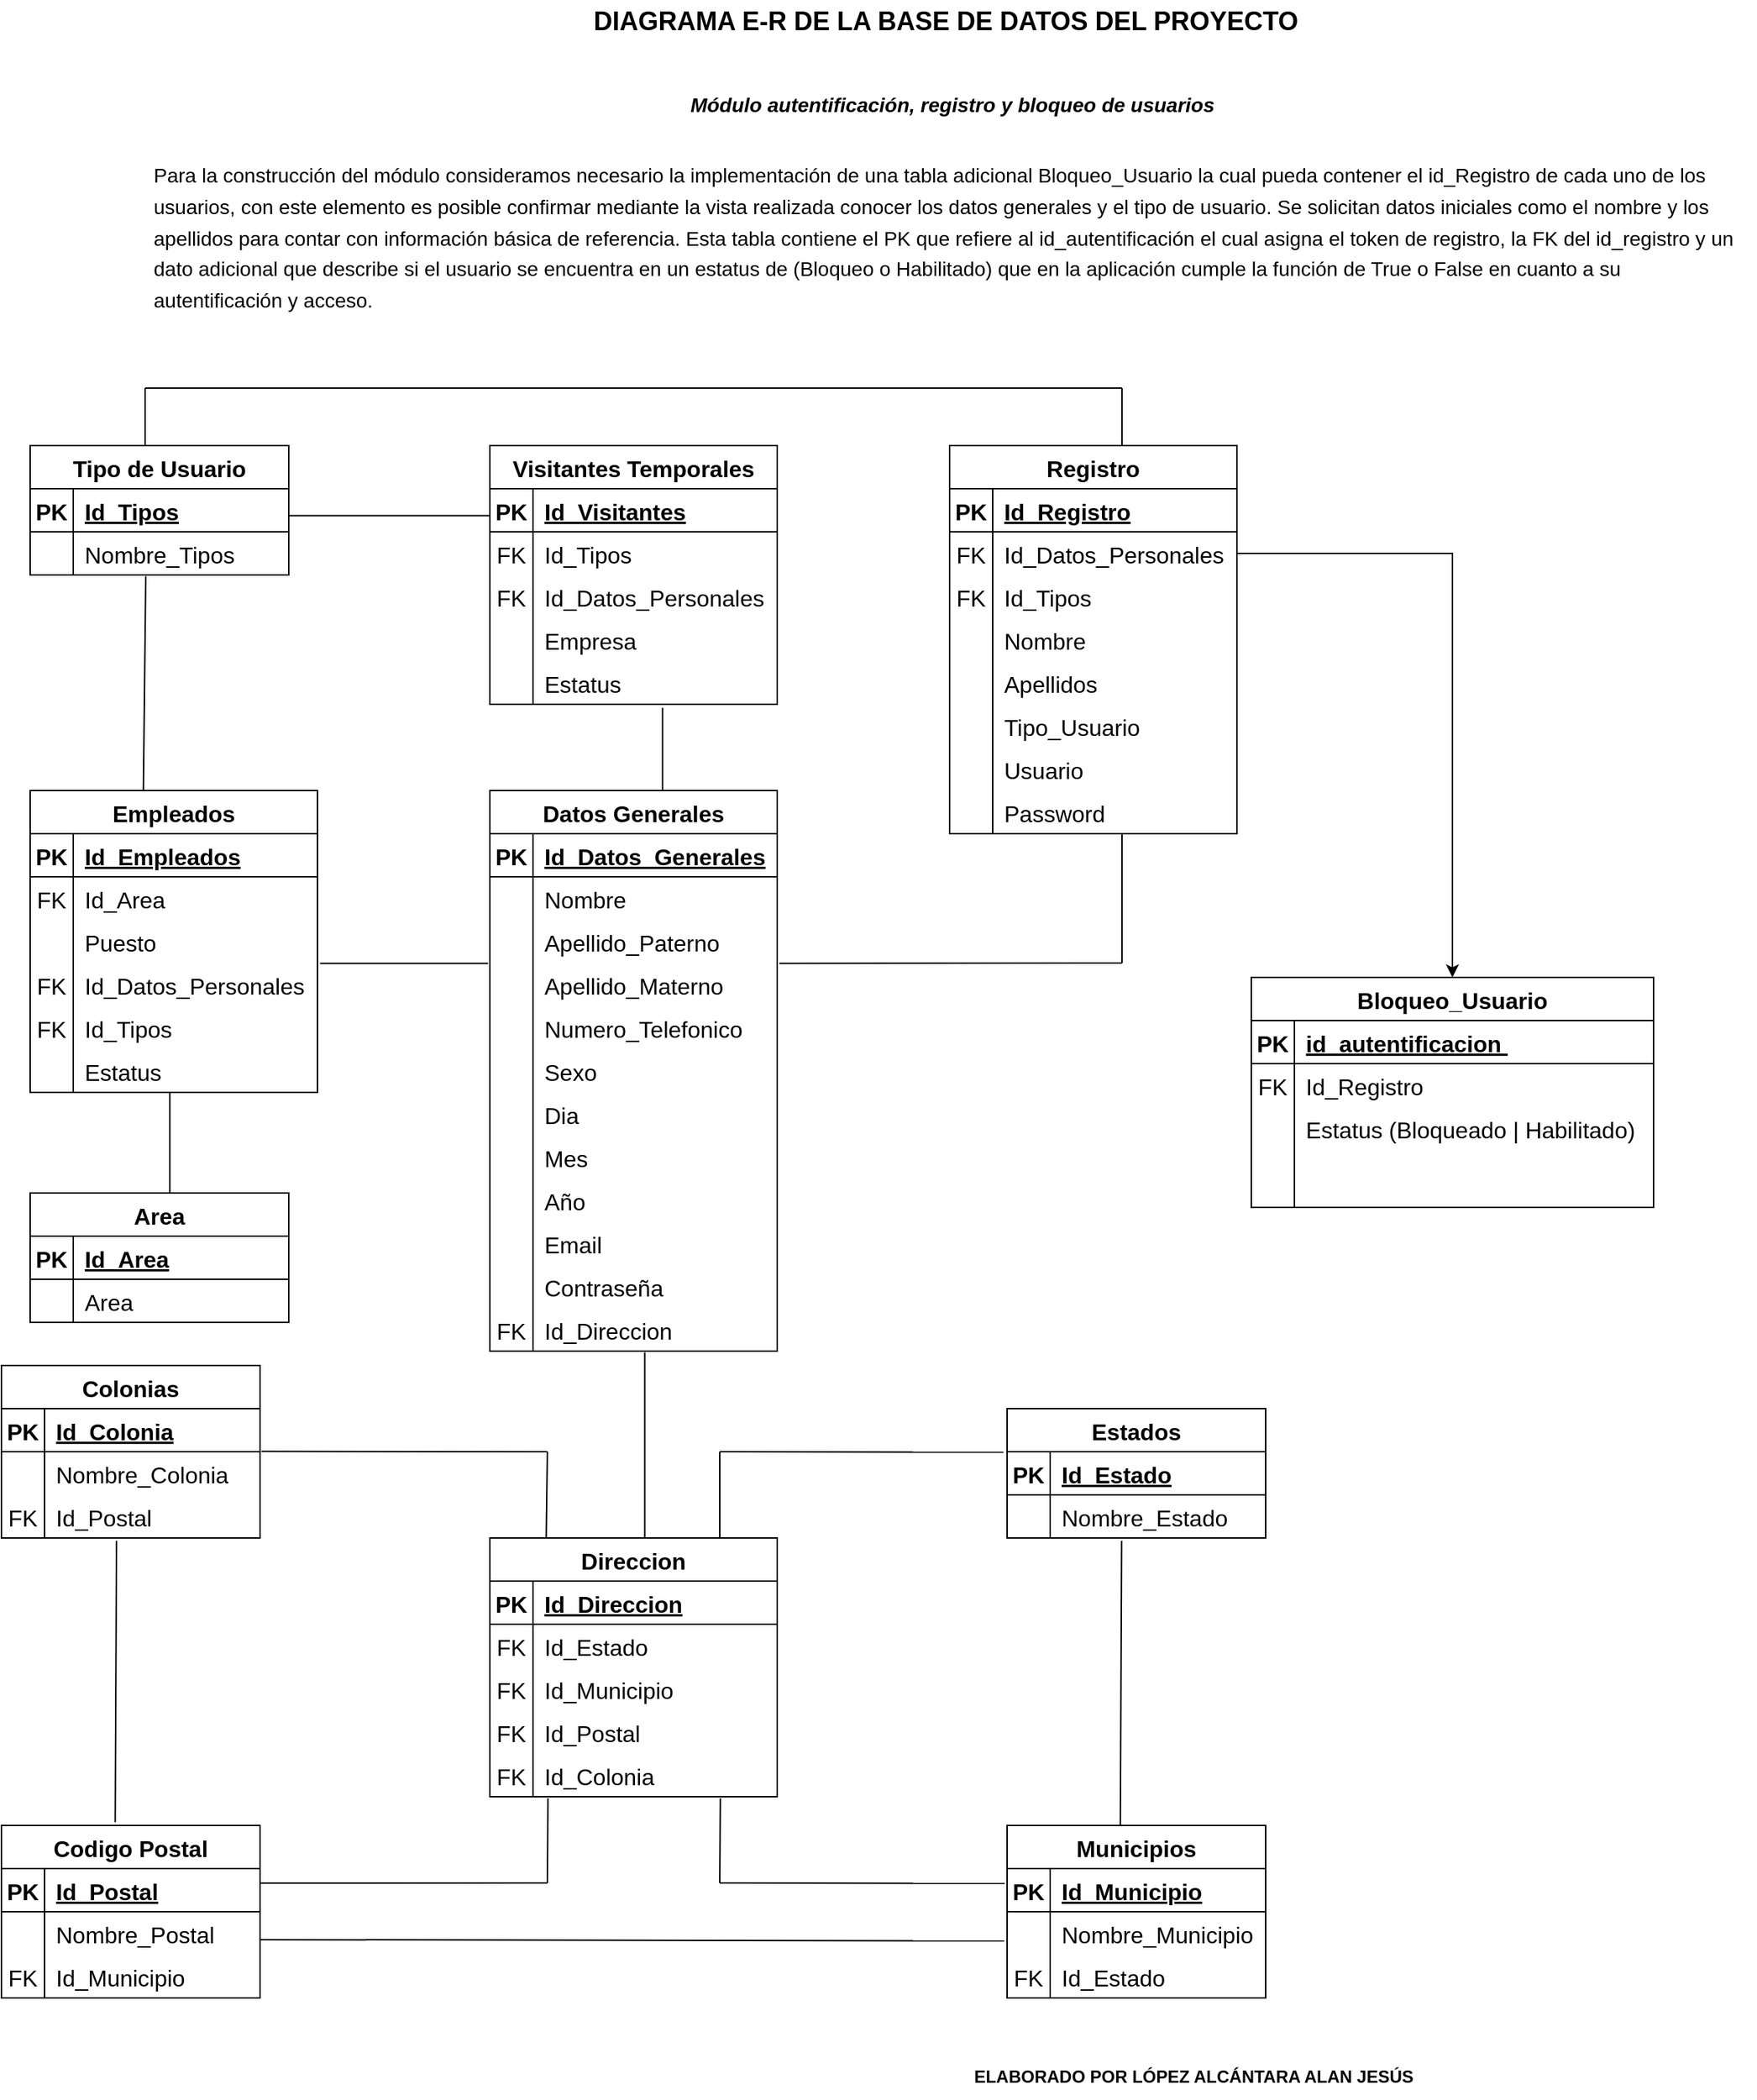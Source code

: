 <mxfile version="16.5.3" type="device"><diagram id="3kuz2IT7W_jXS3hhC_cp" name="Page-1"><mxGraphModel dx="1108" dy="1651" grid="1" gridSize="10" guides="1" tooltips="1" connect="1" arrows="1" fold="1" page="1" pageScale="1" pageWidth="827" pageHeight="1169" math="0" shadow="0"><root><mxCell id="0"/><mxCell id="1" parent="0"/><mxCell id="LSDUm890GFS7C5FOTT7y-1" value="Tipo de Usuario" style="shape=table;startSize=30;container=1;collapsible=1;childLayout=tableLayout;fixedRows=1;rowLines=0;fontStyle=1;align=center;resizeLast=1;fontSize=16;" parent="1" vertex="1"><mxGeometry x="40" y="80" width="180" height="90" as="geometry"/></mxCell><mxCell id="LSDUm890GFS7C5FOTT7y-2" value="" style="shape=partialRectangle;collapsible=0;dropTarget=0;pointerEvents=0;fillColor=none;top=0;left=0;bottom=1;right=0;points=[[0,0.5],[1,0.5]];portConstraint=eastwest;fontSize=16;" parent="LSDUm890GFS7C5FOTT7y-1" vertex="1"><mxGeometry y="30" width="180" height="30" as="geometry"/></mxCell><mxCell id="LSDUm890GFS7C5FOTT7y-3" value="PK" style="shape=partialRectangle;connectable=0;fillColor=none;top=0;left=0;bottom=0;right=0;fontStyle=1;overflow=hidden;fontSize=16;" parent="LSDUm890GFS7C5FOTT7y-2" vertex="1"><mxGeometry width="30" height="30" as="geometry"><mxRectangle width="30" height="30" as="alternateBounds"/></mxGeometry></mxCell><mxCell id="LSDUm890GFS7C5FOTT7y-4" value="Id_Tipos" style="shape=partialRectangle;connectable=0;fillColor=none;top=0;left=0;bottom=0;right=0;align=left;spacingLeft=6;fontStyle=5;overflow=hidden;fontSize=16;" parent="LSDUm890GFS7C5FOTT7y-2" vertex="1"><mxGeometry x="30" width="150" height="30" as="geometry"><mxRectangle width="150" height="30" as="alternateBounds"/></mxGeometry></mxCell><mxCell id="LSDUm890GFS7C5FOTT7y-5" value="" style="shape=partialRectangle;collapsible=0;dropTarget=0;pointerEvents=0;fillColor=none;top=0;left=0;bottom=0;right=0;points=[[0,0.5],[1,0.5]];portConstraint=eastwest;fontSize=16;" parent="LSDUm890GFS7C5FOTT7y-1" vertex="1"><mxGeometry y="60" width="180" height="30" as="geometry"/></mxCell><mxCell id="LSDUm890GFS7C5FOTT7y-6" value="" style="shape=partialRectangle;connectable=0;fillColor=none;top=0;left=0;bottom=0;right=0;editable=1;overflow=hidden;fontSize=16;" parent="LSDUm890GFS7C5FOTT7y-5" vertex="1"><mxGeometry width="30" height="30" as="geometry"><mxRectangle width="30" height="30" as="alternateBounds"/></mxGeometry></mxCell><mxCell id="LSDUm890GFS7C5FOTT7y-7" value="Nombre_Tipos" style="shape=partialRectangle;connectable=0;fillColor=none;top=0;left=0;bottom=0;right=0;align=left;spacingLeft=6;overflow=hidden;fontSize=16;" parent="LSDUm890GFS7C5FOTT7y-5" vertex="1"><mxGeometry x="30" width="150" height="30" as="geometry"><mxRectangle width="150" height="30" as="alternateBounds"/></mxGeometry></mxCell><mxCell id="LSDUm890GFS7C5FOTT7y-14" value="Visitantes Temporales" style="shape=table;startSize=30;container=1;collapsible=1;childLayout=tableLayout;fixedRows=1;rowLines=0;fontStyle=1;align=center;resizeLast=1;fontSize=16;" parent="1" vertex="1"><mxGeometry x="360" y="80" width="200" height="180" as="geometry"/></mxCell><mxCell id="LSDUm890GFS7C5FOTT7y-15" value="" style="shape=partialRectangle;collapsible=0;dropTarget=0;pointerEvents=0;fillColor=none;top=0;left=0;bottom=1;right=0;points=[[0,0.5],[1,0.5]];portConstraint=eastwest;fontSize=16;" parent="LSDUm890GFS7C5FOTT7y-14" vertex="1"><mxGeometry y="30" width="200" height="30" as="geometry"/></mxCell><mxCell id="LSDUm890GFS7C5FOTT7y-16" value="PK" style="shape=partialRectangle;connectable=0;fillColor=none;top=0;left=0;bottom=0;right=0;fontStyle=1;overflow=hidden;fontSize=16;" parent="LSDUm890GFS7C5FOTT7y-15" vertex="1"><mxGeometry width="30" height="30" as="geometry"><mxRectangle width="30" height="30" as="alternateBounds"/></mxGeometry></mxCell><mxCell id="LSDUm890GFS7C5FOTT7y-17" value="Id_Visitantes" style="shape=partialRectangle;connectable=0;fillColor=none;top=0;left=0;bottom=0;right=0;align=left;spacingLeft=6;fontStyle=5;overflow=hidden;fontSize=16;" parent="LSDUm890GFS7C5FOTT7y-15" vertex="1"><mxGeometry x="30" width="170" height="30" as="geometry"><mxRectangle width="170" height="30" as="alternateBounds"/></mxGeometry></mxCell><mxCell id="LSDUm890GFS7C5FOTT7y-18" value="" style="shape=partialRectangle;collapsible=0;dropTarget=0;pointerEvents=0;fillColor=none;top=0;left=0;bottom=0;right=0;points=[[0,0.5],[1,0.5]];portConstraint=eastwest;fontSize=16;" parent="LSDUm890GFS7C5FOTT7y-14" vertex="1"><mxGeometry y="60" width="200" height="30" as="geometry"/></mxCell><mxCell id="LSDUm890GFS7C5FOTT7y-19" value="FK" style="shape=partialRectangle;connectable=0;fillColor=none;top=0;left=0;bottom=0;right=0;editable=1;overflow=hidden;fontSize=16;" parent="LSDUm890GFS7C5FOTT7y-18" vertex="1"><mxGeometry width="30" height="30" as="geometry"><mxRectangle width="30" height="30" as="alternateBounds"/></mxGeometry></mxCell><mxCell id="LSDUm890GFS7C5FOTT7y-20" value="Id_Tipos" style="shape=partialRectangle;connectable=0;fillColor=none;top=0;left=0;bottom=0;right=0;align=left;spacingLeft=6;overflow=hidden;fontSize=16;" parent="LSDUm890GFS7C5FOTT7y-18" vertex="1"><mxGeometry x="30" width="170" height="30" as="geometry"><mxRectangle width="170" height="30" as="alternateBounds"/></mxGeometry></mxCell><mxCell id="LSDUm890GFS7C5FOTT7y-21" value="" style="shape=partialRectangle;collapsible=0;dropTarget=0;pointerEvents=0;fillColor=none;top=0;left=0;bottom=0;right=0;points=[[0,0.5],[1,0.5]];portConstraint=eastwest;fontSize=16;" parent="LSDUm890GFS7C5FOTT7y-14" vertex="1"><mxGeometry y="90" width="200" height="30" as="geometry"/></mxCell><mxCell id="LSDUm890GFS7C5FOTT7y-22" value="FK" style="shape=partialRectangle;connectable=0;fillColor=none;top=0;left=0;bottom=0;right=0;editable=1;overflow=hidden;fontSize=16;" parent="LSDUm890GFS7C5FOTT7y-21" vertex="1"><mxGeometry width="30" height="30" as="geometry"><mxRectangle width="30" height="30" as="alternateBounds"/></mxGeometry></mxCell><mxCell id="LSDUm890GFS7C5FOTT7y-23" value="Id_Datos_Personales" style="shape=partialRectangle;connectable=0;fillColor=none;top=0;left=0;bottom=0;right=0;align=left;spacingLeft=6;overflow=hidden;fontSize=16;" parent="LSDUm890GFS7C5FOTT7y-21" vertex="1"><mxGeometry x="30" width="170" height="30" as="geometry"><mxRectangle width="170" height="30" as="alternateBounds"/></mxGeometry></mxCell><mxCell id="LSDUm890GFS7C5FOTT7y-24" value="" style="shape=partialRectangle;collapsible=0;dropTarget=0;pointerEvents=0;fillColor=none;top=0;left=0;bottom=0;right=0;points=[[0,0.5],[1,0.5]];portConstraint=eastwest;fontSize=16;" parent="LSDUm890GFS7C5FOTT7y-14" vertex="1"><mxGeometry y="120" width="200" height="30" as="geometry"/></mxCell><mxCell id="LSDUm890GFS7C5FOTT7y-25" value="" style="shape=partialRectangle;connectable=0;fillColor=none;top=0;left=0;bottom=0;right=0;editable=1;overflow=hidden;fontSize=16;" parent="LSDUm890GFS7C5FOTT7y-24" vertex="1"><mxGeometry width="30" height="30" as="geometry"><mxRectangle width="30" height="30" as="alternateBounds"/></mxGeometry></mxCell><mxCell id="LSDUm890GFS7C5FOTT7y-26" value="Empresa" style="shape=partialRectangle;connectable=0;fillColor=none;top=0;left=0;bottom=0;right=0;align=left;spacingLeft=6;overflow=hidden;fontSize=16;" parent="LSDUm890GFS7C5FOTT7y-24" vertex="1"><mxGeometry x="30" width="170" height="30" as="geometry"><mxRectangle width="170" height="30" as="alternateBounds"/></mxGeometry></mxCell><mxCell id="LSDUm890GFS7C5FOTT7y-27" style="shape=partialRectangle;collapsible=0;dropTarget=0;pointerEvents=0;fillColor=none;top=0;left=0;bottom=0;right=0;points=[[0,0.5],[1,0.5]];portConstraint=eastwest;fontSize=16;" parent="LSDUm890GFS7C5FOTT7y-14" vertex="1"><mxGeometry y="150" width="200" height="30" as="geometry"/></mxCell><mxCell id="LSDUm890GFS7C5FOTT7y-28" style="shape=partialRectangle;connectable=0;fillColor=none;top=0;left=0;bottom=0;right=0;editable=1;overflow=hidden;fontSize=16;" parent="LSDUm890GFS7C5FOTT7y-27" vertex="1"><mxGeometry width="30" height="30" as="geometry"><mxRectangle width="30" height="30" as="alternateBounds"/></mxGeometry></mxCell><mxCell id="LSDUm890GFS7C5FOTT7y-29" value="Estatus" style="shape=partialRectangle;connectable=0;fillColor=none;top=0;left=0;bottom=0;right=0;align=left;spacingLeft=6;overflow=hidden;fontSize=16;" parent="LSDUm890GFS7C5FOTT7y-27" vertex="1"><mxGeometry x="30" width="170" height="30" as="geometry"><mxRectangle width="170" height="30" as="alternateBounds"/></mxGeometry></mxCell><mxCell id="LSDUm890GFS7C5FOTT7y-30" value="Registro" style="shape=table;startSize=30;container=1;collapsible=1;childLayout=tableLayout;fixedRows=1;rowLines=0;fontStyle=1;align=center;resizeLast=1;fontSize=16;" parent="1" vertex="1"><mxGeometry x="680" y="80" width="200" height="270" as="geometry"/></mxCell><mxCell id="LSDUm890GFS7C5FOTT7y-31" value="" style="shape=partialRectangle;collapsible=0;dropTarget=0;pointerEvents=0;fillColor=none;top=0;left=0;bottom=1;right=0;points=[[0,0.5],[1,0.5]];portConstraint=eastwest;fontSize=16;" parent="LSDUm890GFS7C5FOTT7y-30" vertex="1"><mxGeometry y="30" width="200" height="30" as="geometry"/></mxCell><mxCell id="LSDUm890GFS7C5FOTT7y-32" value="PK" style="shape=partialRectangle;connectable=0;fillColor=none;top=0;left=0;bottom=0;right=0;fontStyle=1;overflow=hidden;fontSize=16;" parent="LSDUm890GFS7C5FOTT7y-31" vertex="1"><mxGeometry width="30" height="30" as="geometry"><mxRectangle width="30" height="30" as="alternateBounds"/></mxGeometry></mxCell><mxCell id="LSDUm890GFS7C5FOTT7y-33" value="Id_Registro" style="shape=partialRectangle;connectable=0;fillColor=none;top=0;left=0;bottom=0;right=0;align=left;spacingLeft=6;fontStyle=5;overflow=hidden;fontSize=16;" parent="LSDUm890GFS7C5FOTT7y-31" vertex="1"><mxGeometry x="30" width="170" height="30" as="geometry"><mxRectangle width="170" height="30" as="alternateBounds"/></mxGeometry></mxCell><mxCell id="LSDUm890GFS7C5FOTT7y-34" value="" style="shape=partialRectangle;collapsible=0;dropTarget=0;pointerEvents=0;fillColor=none;top=0;left=0;bottom=0;right=0;points=[[0,0.5],[1,0.5]];portConstraint=eastwest;fontSize=16;" parent="LSDUm890GFS7C5FOTT7y-30" vertex="1"><mxGeometry y="60" width="200" height="30" as="geometry"/></mxCell><mxCell id="LSDUm890GFS7C5FOTT7y-35" value="FK" style="shape=partialRectangle;connectable=0;fillColor=none;top=0;left=0;bottom=0;right=0;editable=1;overflow=hidden;fontSize=16;" parent="LSDUm890GFS7C5FOTT7y-34" vertex="1"><mxGeometry width="30" height="30" as="geometry"><mxRectangle width="30" height="30" as="alternateBounds"/></mxGeometry></mxCell><mxCell id="LSDUm890GFS7C5FOTT7y-36" value="Id_Datos_Personales" style="shape=partialRectangle;connectable=0;fillColor=none;top=0;left=0;bottom=0;right=0;align=left;spacingLeft=6;overflow=hidden;fontSize=16;" parent="LSDUm890GFS7C5FOTT7y-34" vertex="1"><mxGeometry x="30" width="170" height="30" as="geometry"><mxRectangle width="170" height="30" as="alternateBounds"/></mxGeometry></mxCell><mxCell id="LSDUm890GFS7C5FOTT7y-37" value="" style="shape=partialRectangle;collapsible=0;dropTarget=0;pointerEvents=0;fillColor=none;top=0;left=0;bottom=0;right=0;points=[[0,0.5],[1,0.5]];portConstraint=eastwest;fontSize=16;" parent="LSDUm890GFS7C5FOTT7y-30" vertex="1"><mxGeometry y="90" width="200" height="30" as="geometry"/></mxCell><mxCell id="LSDUm890GFS7C5FOTT7y-38" value="FK" style="shape=partialRectangle;connectable=0;fillColor=none;top=0;left=0;bottom=0;right=0;editable=1;overflow=hidden;fontSize=16;" parent="LSDUm890GFS7C5FOTT7y-37" vertex="1"><mxGeometry width="30" height="30" as="geometry"><mxRectangle width="30" height="30" as="alternateBounds"/></mxGeometry></mxCell><mxCell id="LSDUm890GFS7C5FOTT7y-39" value="Id_Tipos" style="shape=partialRectangle;connectable=0;fillColor=none;top=0;left=0;bottom=0;right=0;align=left;spacingLeft=6;overflow=hidden;fontSize=16;" parent="LSDUm890GFS7C5FOTT7y-37" vertex="1"><mxGeometry x="30" width="170" height="30" as="geometry"><mxRectangle width="170" height="30" as="alternateBounds"/></mxGeometry></mxCell><mxCell id="LSDUm890GFS7C5FOTT7y-40" value="" style="shape=partialRectangle;collapsible=0;dropTarget=0;pointerEvents=0;fillColor=none;top=0;left=0;bottom=0;right=0;points=[[0,0.5],[1,0.5]];portConstraint=eastwest;fontSize=16;" parent="LSDUm890GFS7C5FOTT7y-30" vertex="1"><mxGeometry y="120" width="200" height="30" as="geometry"/></mxCell><mxCell id="LSDUm890GFS7C5FOTT7y-41" value="" style="shape=partialRectangle;connectable=0;fillColor=none;top=0;left=0;bottom=0;right=0;editable=1;overflow=hidden;fontSize=16;" parent="LSDUm890GFS7C5FOTT7y-40" vertex="1"><mxGeometry width="30" height="30" as="geometry"><mxRectangle width="30" height="30" as="alternateBounds"/></mxGeometry></mxCell><mxCell id="LSDUm890GFS7C5FOTT7y-42" value="Nombre" style="shape=partialRectangle;connectable=0;fillColor=none;top=0;left=0;bottom=0;right=0;align=left;spacingLeft=6;overflow=hidden;fontSize=16;" parent="LSDUm890GFS7C5FOTT7y-40" vertex="1"><mxGeometry x="30" width="170" height="30" as="geometry"><mxRectangle width="170" height="30" as="alternateBounds"/></mxGeometry></mxCell><mxCell id="LSDUm890GFS7C5FOTT7y-43" style="shape=partialRectangle;collapsible=0;dropTarget=0;pointerEvents=0;fillColor=none;top=0;left=0;bottom=0;right=0;points=[[0,0.5],[1,0.5]];portConstraint=eastwest;fontSize=16;" parent="LSDUm890GFS7C5FOTT7y-30" vertex="1"><mxGeometry y="150" width="200" height="30" as="geometry"/></mxCell><mxCell id="LSDUm890GFS7C5FOTT7y-44" style="shape=partialRectangle;connectable=0;fillColor=none;top=0;left=0;bottom=0;right=0;editable=1;overflow=hidden;fontSize=16;" parent="LSDUm890GFS7C5FOTT7y-43" vertex="1"><mxGeometry width="30" height="30" as="geometry"><mxRectangle width="30" height="30" as="alternateBounds"/></mxGeometry></mxCell><mxCell id="LSDUm890GFS7C5FOTT7y-45" value="Apellidos" style="shape=partialRectangle;connectable=0;fillColor=none;top=0;left=0;bottom=0;right=0;align=left;spacingLeft=6;overflow=hidden;fontSize=16;" parent="LSDUm890GFS7C5FOTT7y-43" vertex="1"><mxGeometry x="30" width="170" height="30" as="geometry"><mxRectangle width="170" height="30" as="alternateBounds"/></mxGeometry></mxCell><mxCell id="B9yn0CyzY7gs26aEyUAs-1" style="shape=partialRectangle;collapsible=0;dropTarget=0;pointerEvents=0;fillColor=none;top=0;left=0;bottom=0;right=0;points=[[0,0.5],[1,0.5]];portConstraint=eastwest;fontSize=16;" vertex="1" parent="LSDUm890GFS7C5FOTT7y-30"><mxGeometry y="180" width="200" height="30" as="geometry"/></mxCell><mxCell id="B9yn0CyzY7gs26aEyUAs-2" style="shape=partialRectangle;connectable=0;fillColor=none;top=0;left=0;bottom=0;right=0;editable=1;overflow=hidden;fontSize=16;" vertex="1" parent="B9yn0CyzY7gs26aEyUAs-1"><mxGeometry width="30" height="30" as="geometry"><mxRectangle width="30" height="30" as="alternateBounds"/></mxGeometry></mxCell><mxCell id="B9yn0CyzY7gs26aEyUAs-3" value="Tipo_Usuario" style="shape=partialRectangle;connectable=0;fillColor=none;top=0;left=0;bottom=0;right=0;align=left;spacingLeft=6;overflow=hidden;fontSize=16;" vertex="1" parent="B9yn0CyzY7gs26aEyUAs-1"><mxGeometry x="30" width="170" height="30" as="geometry"><mxRectangle width="170" height="30" as="alternateBounds"/></mxGeometry></mxCell><mxCell id="B9yn0CyzY7gs26aEyUAs-4" style="shape=partialRectangle;collapsible=0;dropTarget=0;pointerEvents=0;fillColor=none;top=0;left=0;bottom=0;right=0;points=[[0,0.5],[1,0.5]];portConstraint=eastwest;fontSize=16;" vertex="1" parent="LSDUm890GFS7C5FOTT7y-30"><mxGeometry y="210" width="200" height="30" as="geometry"/></mxCell><mxCell id="B9yn0CyzY7gs26aEyUAs-5" style="shape=partialRectangle;connectable=0;fillColor=none;top=0;left=0;bottom=0;right=0;editable=1;overflow=hidden;fontSize=16;" vertex="1" parent="B9yn0CyzY7gs26aEyUAs-4"><mxGeometry width="30" height="30" as="geometry"><mxRectangle width="30" height="30" as="alternateBounds"/></mxGeometry></mxCell><mxCell id="B9yn0CyzY7gs26aEyUAs-6" value="Usuario" style="shape=partialRectangle;connectable=0;fillColor=none;top=0;left=0;bottom=0;right=0;align=left;spacingLeft=6;overflow=hidden;fontSize=16;" vertex="1" parent="B9yn0CyzY7gs26aEyUAs-4"><mxGeometry x="30" width="170" height="30" as="geometry"><mxRectangle width="170" height="30" as="alternateBounds"/></mxGeometry></mxCell><mxCell id="B9yn0CyzY7gs26aEyUAs-7" style="shape=partialRectangle;collapsible=0;dropTarget=0;pointerEvents=0;fillColor=none;top=0;left=0;bottom=0;right=0;points=[[0,0.5],[1,0.5]];portConstraint=eastwest;fontSize=16;" vertex="1" parent="LSDUm890GFS7C5FOTT7y-30"><mxGeometry y="240" width="200" height="30" as="geometry"/></mxCell><mxCell id="B9yn0CyzY7gs26aEyUAs-8" style="shape=partialRectangle;connectable=0;fillColor=none;top=0;left=0;bottom=0;right=0;editable=1;overflow=hidden;fontSize=16;" vertex="1" parent="B9yn0CyzY7gs26aEyUAs-7"><mxGeometry width="30" height="30" as="geometry"><mxRectangle width="30" height="30" as="alternateBounds"/></mxGeometry></mxCell><mxCell id="B9yn0CyzY7gs26aEyUAs-9" value="Password" style="shape=partialRectangle;connectable=0;fillColor=none;top=0;left=0;bottom=0;right=0;align=left;spacingLeft=6;overflow=hidden;fontSize=16;" vertex="1" parent="B9yn0CyzY7gs26aEyUAs-7"><mxGeometry x="30" width="170" height="30" as="geometry"><mxRectangle width="170" height="30" as="alternateBounds"/></mxGeometry></mxCell><mxCell id="LSDUm890GFS7C5FOTT7y-46" value="Empleados" style="shape=table;startSize=30;container=1;collapsible=1;childLayout=tableLayout;fixedRows=1;rowLines=0;fontStyle=1;align=center;resizeLast=1;fontSize=16;" parent="1" vertex="1"><mxGeometry x="40" y="320" width="200" height="210" as="geometry"/></mxCell><mxCell id="LSDUm890GFS7C5FOTT7y-47" value="" style="shape=partialRectangle;collapsible=0;dropTarget=0;pointerEvents=0;fillColor=none;top=0;left=0;bottom=1;right=0;points=[[0,0.5],[1,0.5]];portConstraint=eastwest;fontSize=16;" parent="LSDUm890GFS7C5FOTT7y-46" vertex="1"><mxGeometry y="30" width="200" height="30" as="geometry"/></mxCell><mxCell id="LSDUm890GFS7C5FOTT7y-48" value="PK" style="shape=partialRectangle;connectable=0;fillColor=none;top=0;left=0;bottom=0;right=0;fontStyle=1;overflow=hidden;fontSize=16;" parent="LSDUm890GFS7C5FOTT7y-47" vertex="1"><mxGeometry width="30" height="30" as="geometry"><mxRectangle width="30" height="30" as="alternateBounds"/></mxGeometry></mxCell><mxCell id="LSDUm890GFS7C5FOTT7y-49" value="Id_Empleados" style="shape=partialRectangle;connectable=0;fillColor=none;top=0;left=0;bottom=0;right=0;align=left;spacingLeft=6;fontStyle=5;overflow=hidden;fontSize=16;" parent="LSDUm890GFS7C5FOTT7y-47" vertex="1"><mxGeometry x="30" width="170" height="30" as="geometry"><mxRectangle width="170" height="30" as="alternateBounds"/></mxGeometry></mxCell><mxCell id="LSDUm890GFS7C5FOTT7y-50" value="" style="shape=partialRectangle;collapsible=0;dropTarget=0;pointerEvents=0;fillColor=none;top=0;left=0;bottom=0;right=0;points=[[0,0.5],[1,0.5]];portConstraint=eastwest;fontSize=16;" parent="LSDUm890GFS7C5FOTT7y-46" vertex="1"><mxGeometry y="60" width="200" height="30" as="geometry"/></mxCell><mxCell id="LSDUm890GFS7C5FOTT7y-51" value="FK" style="shape=partialRectangle;connectable=0;fillColor=none;top=0;left=0;bottom=0;right=0;editable=1;overflow=hidden;fontSize=16;" parent="LSDUm890GFS7C5FOTT7y-50" vertex="1"><mxGeometry width="30" height="30" as="geometry"><mxRectangle width="30" height="30" as="alternateBounds"/></mxGeometry></mxCell><mxCell id="LSDUm890GFS7C5FOTT7y-52" value="Id_Area" style="shape=partialRectangle;connectable=0;fillColor=none;top=0;left=0;bottom=0;right=0;align=left;spacingLeft=6;overflow=hidden;fontSize=16;" parent="LSDUm890GFS7C5FOTT7y-50" vertex="1"><mxGeometry x="30" width="170" height="30" as="geometry"><mxRectangle width="170" height="30" as="alternateBounds"/></mxGeometry></mxCell><mxCell id="LSDUm890GFS7C5FOTT7y-53" value="" style="shape=partialRectangle;collapsible=0;dropTarget=0;pointerEvents=0;fillColor=none;top=0;left=0;bottom=0;right=0;points=[[0,0.5],[1,0.5]];portConstraint=eastwest;fontSize=16;" parent="LSDUm890GFS7C5FOTT7y-46" vertex="1"><mxGeometry y="90" width="200" height="30" as="geometry"/></mxCell><mxCell id="LSDUm890GFS7C5FOTT7y-54" value="" style="shape=partialRectangle;connectable=0;fillColor=none;top=0;left=0;bottom=0;right=0;editable=1;overflow=hidden;fontSize=16;" parent="LSDUm890GFS7C5FOTT7y-53" vertex="1"><mxGeometry width="30" height="30" as="geometry"><mxRectangle width="30" height="30" as="alternateBounds"/></mxGeometry></mxCell><mxCell id="LSDUm890GFS7C5FOTT7y-55" value="Puesto" style="shape=partialRectangle;connectable=0;fillColor=none;top=0;left=0;bottom=0;right=0;align=left;spacingLeft=6;overflow=hidden;fontSize=16;" parent="LSDUm890GFS7C5FOTT7y-53" vertex="1"><mxGeometry x="30" width="170" height="30" as="geometry"><mxRectangle width="170" height="30" as="alternateBounds"/></mxGeometry></mxCell><mxCell id="LSDUm890GFS7C5FOTT7y-56" value="" style="shape=partialRectangle;collapsible=0;dropTarget=0;pointerEvents=0;fillColor=none;top=0;left=0;bottom=0;right=0;points=[[0,0.5],[1,0.5]];portConstraint=eastwest;fontSize=16;" parent="LSDUm890GFS7C5FOTT7y-46" vertex="1"><mxGeometry y="120" width="200" height="30" as="geometry"/></mxCell><mxCell id="LSDUm890GFS7C5FOTT7y-57" value="FK" style="shape=partialRectangle;connectable=0;fillColor=none;top=0;left=0;bottom=0;right=0;editable=1;overflow=hidden;fontSize=16;" parent="LSDUm890GFS7C5FOTT7y-56" vertex="1"><mxGeometry width="30" height="30" as="geometry"><mxRectangle width="30" height="30" as="alternateBounds"/></mxGeometry></mxCell><mxCell id="LSDUm890GFS7C5FOTT7y-58" value="Id_Datos_Personales" style="shape=partialRectangle;connectable=0;fillColor=none;top=0;left=0;bottom=0;right=0;align=left;spacingLeft=6;overflow=hidden;fontSize=16;" parent="LSDUm890GFS7C5FOTT7y-56" vertex="1"><mxGeometry x="30" width="170" height="30" as="geometry"><mxRectangle width="170" height="30" as="alternateBounds"/></mxGeometry></mxCell><mxCell id="LSDUm890GFS7C5FOTT7y-59" style="shape=partialRectangle;collapsible=0;dropTarget=0;pointerEvents=0;fillColor=none;top=0;left=0;bottom=0;right=0;points=[[0,0.5],[1,0.5]];portConstraint=eastwest;fontSize=16;" parent="LSDUm890GFS7C5FOTT7y-46" vertex="1"><mxGeometry y="150" width="200" height="30" as="geometry"/></mxCell><mxCell id="LSDUm890GFS7C5FOTT7y-60" value="FK" style="shape=partialRectangle;connectable=0;fillColor=none;top=0;left=0;bottom=0;right=0;editable=1;overflow=hidden;fontSize=16;" parent="LSDUm890GFS7C5FOTT7y-59" vertex="1"><mxGeometry width="30" height="30" as="geometry"><mxRectangle width="30" height="30" as="alternateBounds"/></mxGeometry></mxCell><mxCell id="LSDUm890GFS7C5FOTT7y-61" value="Id_Tipos" style="shape=partialRectangle;connectable=0;fillColor=none;top=0;left=0;bottom=0;right=0;align=left;spacingLeft=6;overflow=hidden;fontSize=16;" parent="LSDUm890GFS7C5FOTT7y-59" vertex="1"><mxGeometry x="30" width="170" height="30" as="geometry"><mxRectangle width="170" height="30" as="alternateBounds"/></mxGeometry></mxCell><mxCell id="LSDUm890GFS7C5FOTT7y-65" style="shape=partialRectangle;collapsible=0;dropTarget=0;pointerEvents=0;fillColor=none;top=0;left=0;bottom=0;right=0;points=[[0,0.5],[1,0.5]];portConstraint=eastwest;fontSize=16;" parent="LSDUm890GFS7C5FOTT7y-46" vertex="1"><mxGeometry y="180" width="200" height="30" as="geometry"/></mxCell><mxCell id="LSDUm890GFS7C5FOTT7y-66" style="shape=partialRectangle;connectable=0;fillColor=none;top=0;left=0;bottom=0;right=0;editable=1;overflow=hidden;fontSize=16;" parent="LSDUm890GFS7C5FOTT7y-65" vertex="1"><mxGeometry width="30" height="30" as="geometry"><mxRectangle width="30" height="30" as="alternateBounds"/></mxGeometry></mxCell><mxCell id="LSDUm890GFS7C5FOTT7y-67" value="Estatus" style="shape=partialRectangle;connectable=0;fillColor=none;top=0;left=0;bottom=0;right=0;align=left;spacingLeft=6;overflow=hidden;fontSize=16;" parent="LSDUm890GFS7C5FOTT7y-65" vertex="1"><mxGeometry x="30" width="170" height="30" as="geometry"><mxRectangle width="170" height="30" as="alternateBounds"/></mxGeometry></mxCell><mxCell id="LSDUm890GFS7C5FOTT7y-68" value="Area" style="shape=table;startSize=30;container=1;collapsible=1;childLayout=tableLayout;fixedRows=1;rowLines=0;fontStyle=1;align=center;resizeLast=1;fontSize=16;" parent="1" vertex="1"><mxGeometry x="40" y="600" width="180" height="90" as="geometry"/></mxCell><mxCell id="LSDUm890GFS7C5FOTT7y-69" value="" style="shape=partialRectangle;collapsible=0;dropTarget=0;pointerEvents=0;fillColor=none;top=0;left=0;bottom=1;right=0;points=[[0,0.5],[1,0.5]];portConstraint=eastwest;fontSize=16;" parent="LSDUm890GFS7C5FOTT7y-68" vertex="1"><mxGeometry y="30" width="180" height="30" as="geometry"/></mxCell><mxCell id="LSDUm890GFS7C5FOTT7y-70" value="PK" style="shape=partialRectangle;connectable=0;fillColor=none;top=0;left=0;bottom=0;right=0;fontStyle=1;overflow=hidden;fontSize=16;" parent="LSDUm890GFS7C5FOTT7y-69" vertex="1"><mxGeometry width="30" height="30" as="geometry"><mxRectangle width="30" height="30" as="alternateBounds"/></mxGeometry></mxCell><mxCell id="LSDUm890GFS7C5FOTT7y-71" value="Id_Area" style="shape=partialRectangle;connectable=0;fillColor=none;top=0;left=0;bottom=0;right=0;align=left;spacingLeft=6;fontStyle=5;overflow=hidden;fontSize=16;" parent="LSDUm890GFS7C5FOTT7y-69" vertex="1"><mxGeometry x="30" width="150" height="30" as="geometry"><mxRectangle width="150" height="30" as="alternateBounds"/></mxGeometry></mxCell><mxCell id="LSDUm890GFS7C5FOTT7y-72" value="" style="shape=partialRectangle;collapsible=0;dropTarget=0;pointerEvents=0;fillColor=none;top=0;left=0;bottom=0;right=0;points=[[0,0.5],[1,0.5]];portConstraint=eastwest;fontSize=16;" parent="LSDUm890GFS7C5FOTT7y-68" vertex="1"><mxGeometry y="60" width="180" height="30" as="geometry"/></mxCell><mxCell id="LSDUm890GFS7C5FOTT7y-73" value="" style="shape=partialRectangle;connectable=0;fillColor=none;top=0;left=0;bottom=0;right=0;editable=1;overflow=hidden;fontSize=16;" parent="LSDUm890GFS7C5FOTT7y-72" vertex="1"><mxGeometry width="30" height="30" as="geometry"><mxRectangle width="30" height="30" as="alternateBounds"/></mxGeometry></mxCell><mxCell id="LSDUm890GFS7C5FOTT7y-74" value="Area" style="shape=partialRectangle;connectable=0;fillColor=none;top=0;left=0;bottom=0;right=0;align=left;spacingLeft=6;overflow=hidden;fontSize=16;" parent="LSDUm890GFS7C5FOTT7y-72" vertex="1"><mxGeometry x="30" width="150" height="30" as="geometry"><mxRectangle width="150" height="30" as="alternateBounds"/></mxGeometry></mxCell><mxCell id="LSDUm890GFS7C5FOTT7y-81" value="Datos Generales" style="shape=table;startSize=30;container=1;collapsible=1;childLayout=tableLayout;fixedRows=1;rowLines=0;fontStyle=1;align=center;resizeLast=1;fontSize=16;" parent="1" vertex="1"><mxGeometry x="360" y="320" width="200" height="390" as="geometry"/></mxCell><mxCell id="LSDUm890GFS7C5FOTT7y-82" value="" style="shape=partialRectangle;collapsible=0;dropTarget=0;pointerEvents=0;fillColor=none;top=0;left=0;bottom=1;right=0;points=[[0,0.5],[1,0.5]];portConstraint=eastwest;fontSize=16;" parent="LSDUm890GFS7C5FOTT7y-81" vertex="1"><mxGeometry y="30" width="200" height="30" as="geometry"/></mxCell><mxCell id="LSDUm890GFS7C5FOTT7y-83" value="PK" style="shape=partialRectangle;connectable=0;fillColor=none;top=0;left=0;bottom=0;right=0;fontStyle=1;overflow=hidden;fontSize=16;" parent="LSDUm890GFS7C5FOTT7y-82" vertex="1"><mxGeometry width="30" height="30" as="geometry"><mxRectangle width="30" height="30" as="alternateBounds"/></mxGeometry></mxCell><mxCell id="LSDUm890GFS7C5FOTT7y-84" value="Id_Datos_Generales" style="shape=partialRectangle;connectable=0;fillColor=none;top=0;left=0;bottom=0;right=0;align=left;spacingLeft=6;fontStyle=5;overflow=hidden;fontSize=16;" parent="LSDUm890GFS7C5FOTT7y-82" vertex="1"><mxGeometry x="30" width="170" height="30" as="geometry"><mxRectangle width="170" height="30" as="alternateBounds"/></mxGeometry></mxCell><mxCell id="LSDUm890GFS7C5FOTT7y-85" value="" style="shape=partialRectangle;collapsible=0;dropTarget=0;pointerEvents=0;fillColor=none;top=0;left=0;bottom=0;right=0;points=[[0,0.5],[1,0.5]];portConstraint=eastwest;fontSize=16;" parent="LSDUm890GFS7C5FOTT7y-81" vertex="1"><mxGeometry y="60" width="200" height="30" as="geometry"/></mxCell><mxCell id="LSDUm890GFS7C5FOTT7y-86" value="" style="shape=partialRectangle;connectable=0;fillColor=none;top=0;left=0;bottom=0;right=0;editable=1;overflow=hidden;fontSize=16;" parent="LSDUm890GFS7C5FOTT7y-85" vertex="1"><mxGeometry width="30" height="30" as="geometry"><mxRectangle width="30" height="30" as="alternateBounds"/></mxGeometry></mxCell><mxCell id="LSDUm890GFS7C5FOTT7y-87" value="Nombre" style="shape=partialRectangle;connectable=0;fillColor=none;top=0;left=0;bottom=0;right=0;align=left;spacingLeft=6;overflow=hidden;fontSize=16;" parent="LSDUm890GFS7C5FOTT7y-85" vertex="1"><mxGeometry x="30" width="170" height="30" as="geometry"><mxRectangle width="170" height="30" as="alternateBounds"/></mxGeometry></mxCell><mxCell id="LSDUm890GFS7C5FOTT7y-88" value="" style="shape=partialRectangle;collapsible=0;dropTarget=0;pointerEvents=0;fillColor=none;top=0;left=0;bottom=0;right=0;points=[[0,0.5],[1,0.5]];portConstraint=eastwest;fontSize=16;" parent="LSDUm890GFS7C5FOTT7y-81" vertex="1"><mxGeometry y="90" width="200" height="30" as="geometry"/></mxCell><mxCell id="LSDUm890GFS7C5FOTT7y-89" value="" style="shape=partialRectangle;connectable=0;fillColor=none;top=0;left=0;bottom=0;right=0;editable=1;overflow=hidden;fontSize=16;" parent="LSDUm890GFS7C5FOTT7y-88" vertex="1"><mxGeometry width="30" height="30" as="geometry"><mxRectangle width="30" height="30" as="alternateBounds"/></mxGeometry></mxCell><mxCell id="LSDUm890GFS7C5FOTT7y-90" value="Apellido_Paterno" style="shape=partialRectangle;connectable=0;fillColor=none;top=0;left=0;bottom=0;right=0;align=left;spacingLeft=6;overflow=hidden;fontSize=16;" parent="LSDUm890GFS7C5FOTT7y-88" vertex="1"><mxGeometry x="30" width="170" height="30" as="geometry"><mxRectangle width="170" height="30" as="alternateBounds"/></mxGeometry></mxCell><mxCell id="LSDUm890GFS7C5FOTT7y-91" value="" style="shape=partialRectangle;collapsible=0;dropTarget=0;pointerEvents=0;fillColor=none;top=0;left=0;bottom=0;right=0;points=[[0,0.5],[1,0.5]];portConstraint=eastwest;fontSize=16;" parent="LSDUm890GFS7C5FOTT7y-81" vertex="1"><mxGeometry y="120" width="200" height="30" as="geometry"/></mxCell><mxCell id="LSDUm890GFS7C5FOTT7y-92" value="" style="shape=partialRectangle;connectable=0;fillColor=none;top=0;left=0;bottom=0;right=0;editable=1;overflow=hidden;fontSize=16;" parent="LSDUm890GFS7C5FOTT7y-91" vertex="1"><mxGeometry width="30" height="30" as="geometry"><mxRectangle width="30" height="30" as="alternateBounds"/></mxGeometry></mxCell><mxCell id="LSDUm890GFS7C5FOTT7y-93" value="Apellido_Materno" style="shape=partialRectangle;connectable=0;fillColor=none;top=0;left=0;bottom=0;right=0;align=left;spacingLeft=6;overflow=hidden;fontSize=16;" parent="LSDUm890GFS7C5FOTT7y-91" vertex="1"><mxGeometry x="30" width="170" height="30" as="geometry"><mxRectangle width="170" height="30" as="alternateBounds"/></mxGeometry></mxCell><mxCell id="LSDUm890GFS7C5FOTT7y-94" style="shape=partialRectangle;collapsible=0;dropTarget=0;pointerEvents=0;fillColor=none;top=0;left=0;bottom=0;right=0;points=[[0,0.5],[1,0.5]];portConstraint=eastwest;fontSize=16;" parent="LSDUm890GFS7C5FOTT7y-81" vertex="1"><mxGeometry y="150" width="200" height="30" as="geometry"/></mxCell><mxCell id="LSDUm890GFS7C5FOTT7y-95" style="shape=partialRectangle;connectable=0;fillColor=none;top=0;left=0;bottom=0;right=0;editable=1;overflow=hidden;fontSize=16;" parent="LSDUm890GFS7C5FOTT7y-94" vertex="1"><mxGeometry width="30" height="30" as="geometry"><mxRectangle width="30" height="30" as="alternateBounds"/></mxGeometry></mxCell><mxCell id="LSDUm890GFS7C5FOTT7y-96" value="Numero_Telefonico" style="shape=partialRectangle;connectable=0;fillColor=none;top=0;left=0;bottom=0;right=0;align=left;spacingLeft=6;overflow=hidden;fontSize=16;" parent="LSDUm890GFS7C5FOTT7y-94" vertex="1"><mxGeometry x="30" width="170" height="30" as="geometry"><mxRectangle width="170" height="30" as="alternateBounds"/></mxGeometry></mxCell><mxCell id="LSDUm890GFS7C5FOTT7y-97" style="shape=partialRectangle;collapsible=0;dropTarget=0;pointerEvents=0;fillColor=none;top=0;left=0;bottom=0;right=0;points=[[0,0.5],[1,0.5]];portConstraint=eastwest;fontSize=16;" parent="LSDUm890GFS7C5FOTT7y-81" vertex="1"><mxGeometry y="180" width="200" height="30" as="geometry"/></mxCell><mxCell id="LSDUm890GFS7C5FOTT7y-98" style="shape=partialRectangle;connectable=0;fillColor=none;top=0;left=0;bottom=0;right=0;editable=1;overflow=hidden;fontSize=16;" parent="LSDUm890GFS7C5FOTT7y-97" vertex="1"><mxGeometry width="30" height="30" as="geometry"><mxRectangle width="30" height="30" as="alternateBounds"/></mxGeometry></mxCell><mxCell id="LSDUm890GFS7C5FOTT7y-99" value="Sexo" style="shape=partialRectangle;connectable=0;fillColor=none;top=0;left=0;bottom=0;right=0;align=left;spacingLeft=6;overflow=hidden;fontSize=16;" parent="LSDUm890GFS7C5FOTT7y-97" vertex="1"><mxGeometry x="30" width="170" height="30" as="geometry"><mxRectangle width="170" height="30" as="alternateBounds"/></mxGeometry></mxCell><mxCell id="LSDUm890GFS7C5FOTT7y-100" style="shape=partialRectangle;collapsible=0;dropTarget=0;pointerEvents=0;fillColor=none;top=0;left=0;bottom=0;right=0;points=[[0,0.5],[1,0.5]];portConstraint=eastwest;fontSize=16;" parent="LSDUm890GFS7C5FOTT7y-81" vertex="1"><mxGeometry y="210" width="200" height="30" as="geometry"/></mxCell><mxCell id="LSDUm890GFS7C5FOTT7y-101" style="shape=partialRectangle;connectable=0;fillColor=none;top=0;left=0;bottom=0;right=0;editable=1;overflow=hidden;fontSize=16;" parent="LSDUm890GFS7C5FOTT7y-100" vertex="1"><mxGeometry width="30" height="30" as="geometry"><mxRectangle width="30" height="30" as="alternateBounds"/></mxGeometry></mxCell><mxCell id="LSDUm890GFS7C5FOTT7y-102" value="Dia" style="shape=partialRectangle;connectable=0;fillColor=none;top=0;left=0;bottom=0;right=0;align=left;spacingLeft=6;overflow=hidden;fontSize=16;" parent="LSDUm890GFS7C5FOTT7y-100" vertex="1"><mxGeometry x="30" width="170" height="30" as="geometry"><mxRectangle width="170" height="30" as="alternateBounds"/></mxGeometry></mxCell><mxCell id="LSDUm890GFS7C5FOTT7y-103" style="shape=partialRectangle;collapsible=0;dropTarget=0;pointerEvents=0;fillColor=none;top=0;left=0;bottom=0;right=0;points=[[0,0.5],[1,0.5]];portConstraint=eastwest;fontSize=16;" parent="LSDUm890GFS7C5FOTT7y-81" vertex="1"><mxGeometry y="240" width="200" height="30" as="geometry"/></mxCell><mxCell id="LSDUm890GFS7C5FOTT7y-104" style="shape=partialRectangle;connectable=0;fillColor=none;top=0;left=0;bottom=0;right=0;editable=1;overflow=hidden;fontSize=16;" parent="LSDUm890GFS7C5FOTT7y-103" vertex="1"><mxGeometry width="30" height="30" as="geometry"><mxRectangle width="30" height="30" as="alternateBounds"/></mxGeometry></mxCell><mxCell id="LSDUm890GFS7C5FOTT7y-105" value="Mes" style="shape=partialRectangle;connectable=0;fillColor=none;top=0;left=0;bottom=0;right=0;align=left;spacingLeft=6;overflow=hidden;fontSize=16;" parent="LSDUm890GFS7C5FOTT7y-103" vertex="1"><mxGeometry x="30" width="170" height="30" as="geometry"><mxRectangle width="170" height="30" as="alternateBounds"/></mxGeometry></mxCell><mxCell id="LSDUm890GFS7C5FOTT7y-106" style="shape=partialRectangle;collapsible=0;dropTarget=0;pointerEvents=0;fillColor=none;top=0;left=0;bottom=0;right=0;points=[[0,0.5],[1,0.5]];portConstraint=eastwest;fontSize=16;" parent="LSDUm890GFS7C5FOTT7y-81" vertex="1"><mxGeometry y="270" width="200" height="30" as="geometry"/></mxCell><mxCell id="LSDUm890GFS7C5FOTT7y-107" style="shape=partialRectangle;connectable=0;fillColor=none;top=0;left=0;bottom=0;right=0;editable=1;overflow=hidden;fontSize=16;" parent="LSDUm890GFS7C5FOTT7y-106" vertex="1"><mxGeometry width="30" height="30" as="geometry"><mxRectangle width="30" height="30" as="alternateBounds"/></mxGeometry></mxCell><mxCell id="LSDUm890GFS7C5FOTT7y-108" value="Año" style="shape=partialRectangle;connectable=0;fillColor=none;top=0;left=0;bottom=0;right=0;align=left;spacingLeft=6;overflow=hidden;fontSize=16;" parent="LSDUm890GFS7C5FOTT7y-106" vertex="1"><mxGeometry x="30" width="170" height="30" as="geometry"><mxRectangle width="170" height="30" as="alternateBounds"/></mxGeometry></mxCell><mxCell id="LSDUm890GFS7C5FOTT7y-109" style="shape=partialRectangle;collapsible=0;dropTarget=0;pointerEvents=0;fillColor=none;top=0;left=0;bottom=0;right=0;points=[[0,0.5],[1,0.5]];portConstraint=eastwest;fontSize=16;" parent="LSDUm890GFS7C5FOTT7y-81" vertex="1"><mxGeometry y="300" width="200" height="30" as="geometry"/></mxCell><mxCell id="LSDUm890GFS7C5FOTT7y-110" style="shape=partialRectangle;connectable=0;fillColor=none;top=0;left=0;bottom=0;right=0;editable=1;overflow=hidden;fontSize=16;" parent="LSDUm890GFS7C5FOTT7y-109" vertex="1"><mxGeometry width="30" height="30" as="geometry"><mxRectangle width="30" height="30" as="alternateBounds"/></mxGeometry></mxCell><mxCell id="LSDUm890GFS7C5FOTT7y-111" value="Email" style="shape=partialRectangle;connectable=0;fillColor=none;top=0;left=0;bottom=0;right=0;align=left;spacingLeft=6;overflow=hidden;fontSize=16;" parent="LSDUm890GFS7C5FOTT7y-109" vertex="1"><mxGeometry x="30" width="170" height="30" as="geometry"><mxRectangle width="170" height="30" as="alternateBounds"/></mxGeometry></mxCell><mxCell id="LSDUm890GFS7C5FOTT7y-112" style="shape=partialRectangle;collapsible=0;dropTarget=0;pointerEvents=0;fillColor=none;top=0;left=0;bottom=0;right=0;points=[[0,0.5],[1,0.5]];portConstraint=eastwest;fontSize=16;" parent="LSDUm890GFS7C5FOTT7y-81" vertex="1"><mxGeometry y="330" width="200" height="30" as="geometry"/></mxCell><mxCell id="LSDUm890GFS7C5FOTT7y-113" style="shape=partialRectangle;connectable=0;fillColor=none;top=0;left=0;bottom=0;right=0;editable=1;overflow=hidden;fontSize=16;" parent="LSDUm890GFS7C5FOTT7y-112" vertex="1"><mxGeometry width="30" height="30" as="geometry"><mxRectangle width="30" height="30" as="alternateBounds"/></mxGeometry></mxCell><mxCell id="LSDUm890GFS7C5FOTT7y-114" value="Contraseña" style="shape=partialRectangle;connectable=0;fillColor=none;top=0;left=0;bottom=0;right=0;align=left;spacingLeft=6;overflow=hidden;fontSize=16;" parent="LSDUm890GFS7C5FOTT7y-112" vertex="1"><mxGeometry x="30" width="170" height="30" as="geometry"><mxRectangle width="170" height="30" as="alternateBounds"/></mxGeometry></mxCell><mxCell id="LSDUm890GFS7C5FOTT7y-115" style="shape=partialRectangle;collapsible=0;dropTarget=0;pointerEvents=0;fillColor=none;top=0;left=0;bottom=0;right=0;points=[[0,0.5],[1,0.5]];portConstraint=eastwest;fontSize=16;" parent="LSDUm890GFS7C5FOTT7y-81" vertex="1"><mxGeometry y="360" width="200" height="30" as="geometry"/></mxCell><mxCell id="LSDUm890GFS7C5FOTT7y-116" value="FK" style="shape=partialRectangle;connectable=0;fillColor=none;top=0;left=0;bottom=0;right=0;editable=1;overflow=hidden;fontSize=16;" parent="LSDUm890GFS7C5FOTT7y-115" vertex="1"><mxGeometry width="30" height="30" as="geometry"><mxRectangle width="30" height="30" as="alternateBounds"/></mxGeometry></mxCell><mxCell id="LSDUm890GFS7C5FOTT7y-117" value="Id_Direccion" style="shape=partialRectangle;connectable=0;fillColor=none;top=0;left=0;bottom=0;right=0;align=left;spacingLeft=6;overflow=hidden;fontSize=16;" parent="LSDUm890GFS7C5FOTT7y-115" vertex="1"><mxGeometry x="30" width="170" height="30" as="geometry"><mxRectangle width="170" height="30" as="alternateBounds"/></mxGeometry></mxCell><mxCell id="LSDUm890GFS7C5FOTT7y-118" value="Direccion" style="shape=table;startSize=30;container=1;collapsible=1;childLayout=tableLayout;fixedRows=1;rowLines=0;fontStyle=1;align=center;resizeLast=1;fontSize=16;" parent="1" vertex="1"><mxGeometry x="360" y="840" width="200" height="180" as="geometry"/></mxCell><mxCell id="LSDUm890GFS7C5FOTT7y-119" value="" style="shape=partialRectangle;collapsible=0;dropTarget=0;pointerEvents=0;fillColor=none;top=0;left=0;bottom=1;right=0;points=[[0,0.5],[1,0.5]];portConstraint=eastwest;fontSize=16;" parent="LSDUm890GFS7C5FOTT7y-118" vertex="1"><mxGeometry y="30" width="200" height="30" as="geometry"/></mxCell><mxCell id="LSDUm890GFS7C5FOTT7y-120" value="PK" style="shape=partialRectangle;connectable=0;fillColor=none;top=0;left=0;bottom=0;right=0;fontStyle=1;overflow=hidden;fontSize=16;" parent="LSDUm890GFS7C5FOTT7y-119" vertex="1"><mxGeometry width="30" height="30" as="geometry"><mxRectangle width="30" height="30" as="alternateBounds"/></mxGeometry></mxCell><mxCell id="LSDUm890GFS7C5FOTT7y-121" value="Id_Direccion" style="shape=partialRectangle;connectable=0;fillColor=none;top=0;left=0;bottom=0;right=0;align=left;spacingLeft=6;fontStyle=5;overflow=hidden;fontSize=16;" parent="LSDUm890GFS7C5FOTT7y-119" vertex="1"><mxGeometry x="30" width="170" height="30" as="geometry"><mxRectangle width="170" height="30" as="alternateBounds"/></mxGeometry></mxCell><mxCell id="LSDUm890GFS7C5FOTT7y-122" value="" style="shape=partialRectangle;collapsible=0;dropTarget=0;pointerEvents=0;fillColor=none;top=0;left=0;bottom=0;right=0;points=[[0,0.5],[1,0.5]];portConstraint=eastwest;fontSize=16;" parent="LSDUm890GFS7C5FOTT7y-118" vertex="1"><mxGeometry y="60" width="200" height="30" as="geometry"/></mxCell><mxCell id="LSDUm890GFS7C5FOTT7y-123" value="FK" style="shape=partialRectangle;connectable=0;fillColor=none;top=0;left=0;bottom=0;right=0;editable=1;overflow=hidden;fontSize=16;" parent="LSDUm890GFS7C5FOTT7y-122" vertex="1"><mxGeometry width="30" height="30" as="geometry"><mxRectangle width="30" height="30" as="alternateBounds"/></mxGeometry></mxCell><mxCell id="LSDUm890GFS7C5FOTT7y-124" value="Id_Estado" style="shape=partialRectangle;connectable=0;fillColor=none;top=0;left=0;bottom=0;right=0;align=left;spacingLeft=6;overflow=hidden;fontSize=16;" parent="LSDUm890GFS7C5FOTT7y-122" vertex="1"><mxGeometry x="30" width="170" height="30" as="geometry"><mxRectangle width="170" height="30" as="alternateBounds"/></mxGeometry></mxCell><mxCell id="LSDUm890GFS7C5FOTT7y-125" value="" style="shape=partialRectangle;collapsible=0;dropTarget=0;pointerEvents=0;fillColor=none;top=0;left=0;bottom=0;right=0;points=[[0,0.5],[1,0.5]];portConstraint=eastwest;fontSize=16;" parent="LSDUm890GFS7C5FOTT7y-118" vertex="1"><mxGeometry y="90" width="200" height="30" as="geometry"/></mxCell><mxCell id="LSDUm890GFS7C5FOTT7y-126" value="FK" style="shape=partialRectangle;connectable=0;fillColor=none;top=0;left=0;bottom=0;right=0;editable=1;overflow=hidden;fontSize=16;" parent="LSDUm890GFS7C5FOTT7y-125" vertex="1"><mxGeometry width="30" height="30" as="geometry"><mxRectangle width="30" height="30" as="alternateBounds"/></mxGeometry></mxCell><mxCell id="LSDUm890GFS7C5FOTT7y-127" value="Id_Municipio" style="shape=partialRectangle;connectable=0;fillColor=none;top=0;left=0;bottom=0;right=0;align=left;spacingLeft=6;overflow=hidden;fontSize=16;" parent="LSDUm890GFS7C5FOTT7y-125" vertex="1"><mxGeometry x="30" width="170" height="30" as="geometry"><mxRectangle width="170" height="30" as="alternateBounds"/></mxGeometry></mxCell><mxCell id="LSDUm890GFS7C5FOTT7y-128" value="" style="shape=partialRectangle;collapsible=0;dropTarget=0;pointerEvents=0;fillColor=none;top=0;left=0;bottom=0;right=0;points=[[0,0.5],[1,0.5]];portConstraint=eastwest;fontSize=16;" parent="LSDUm890GFS7C5FOTT7y-118" vertex="1"><mxGeometry y="120" width="200" height="30" as="geometry"/></mxCell><mxCell id="LSDUm890GFS7C5FOTT7y-129" value="FK" style="shape=partialRectangle;connectable=0;fillColor=none;top=0;left=0;bottom=0;right=0;editable=1;overflow=hidden;fontSize=16;" parent="LSDUm890GFS7C5FOTT7y-128" vertex="1"><mxGeometry width="30" height="30" as="geometry"><mxRectangle width="30" height="30" as="alternateBounds"/></mxGeometry></mxCell><mxCell id="LSDUm890GFS7C5FOTT7y-130" value="Id_Postal" style="shape=partialRectangle;connectable=0;fillColor=none;top=0;left=0;bottom=0;right=0;align=left;spacingLeft=6;overflow=hidden;fontSize=16;" parent="LSDUm890GFS7C5FOTT7y-128" vertex="1"><mxGeometry x="30" width="170" height="30" as="geometry"><mxRectangle width="170" height="30" as="alternateBounds"/></mxGeometry></mxCell><mxCell id="LSDUm890GFS7C5FOTT7y-131" style="shape=partialRectangle;collapsible=0;dropTarget=0;pointerEvents=0;fillColor=none;top=0;left=0;bottom=0;right=0;points=[[0,0.5],[1,0.5]];portConstraint=eastwest;fontSize=16;" parent="LSDUm890GFS7C5FOTT7y-118" vertex="1"><mxGeometry y="150" width="200" height="30" as="geometry"/></mxCell><mxCell id="LSDUm890GFS7C5FOTT7y-132" value="FK" style="shape=partialRectangle;connectable=0;fillColor=none;top=0;left=0;bottom=0;right=0;editable=1;overflow=hidden;fontSize=16;" parent="LSDUm890GFS7C5FOTT7y-131" vertex="1"><mxGeometry width="30" height="30" as="geometry"><mxRectangle width="30" height="30" as="alternateBounds"/></mxGeometry></mxCell><mxCell id="LSDUm890GFS7C5FOTT7y-133" value="Id_Colonia" style="shape=partialRectangle;connectable=0;fillColor=none;top=0;left=0;bottom=0;right=0;align=left;spacingLeft=6;overflow=hidden;fontSize=16;" parent="LSDUm890GFS7C5FOTT7y-131" vertex="1"><mxGeometry x="30" width="170" height="30" as="geometry"><mxRectangle width="170" height="30" as="alternateBounds"/></mxGeometry></mxCell><mxCell id="LSDUm890GFS7C5FOTT7y-134" value="Estados" style="shape=table;startSize=30;container=1;collapsible=1;childLayout=tableLayout;fixedRows=1;rowLines=0;fontStyle=1;align=center;resizeLast=1;fontSize=16;" parent="1" vertex="1"><mxGeometry x="720" y="750" width="180" height="90" as="geometry"/></mxCell><mxCell id="LSDUm890GFS7C5FOTT7y-135" value="" style="shape=partialRectangle;collapsible=0;dropTarget=0;pointerEvents=0;fillColor=none;top=0;left=0;bottom=1;right=0;points=[[0,0.5],[1,0.5]];portConstraint=eastwest;fontSize=16;" parent="LSDUm890GFS7C5FOTT7y-134" vertex="1"><mxGeometry y="30" width="180" height="30" as="geometry"/></mxCell><mxCell id="LSDUm890GFS7C5FOTT7y-136" value="PK" style="shape=partialRectangle;connectable=0;fillColor=none;top=0;left=0;bottom=0;right=0;fontStyle=1;overflow=hidden;fontSize=16;" parent="LSDUm890GFS7C5FOTT7y-135" vertex="1"><mxGeometry width="30" height="30" as="geometry"><mxRectangle width="30" height="30" as="alternateBounds"/></mxGeometry></mxCell><mxCell id="LSDUm890GFS7C5FOTT7y-137" value="Id_Estado" style="shape=partialRectangle;connectable=0;fillColor=none;top=0;left=0;bottom=0;right=0;align=left;spacingLeft=6;fontStyle=5;overflow=hidden;fontSize=16;" parent="LSDUm890GFS7C5FOTT7y-135" vertex="1"><mxGeometry x="30" width="150" height="30" as="geometry"><mxRectangle width="150" height="30" as="alternateBounds"/></mxGeometry></mxCell><mxCell id="LSDUm890GFS7C5FOTT7y-138" value="" style="shape=partialRectangle;collapsible=0;dropTarget=0;pointerEvents=0;fillColor=none;top=0;left=0;bottom=0;right=0;points=[[0,0.5],[1,0.5]];portConstraint=eastwest;fontSize=16;" parent="LSDUm890GFS7C5FOTT7y-134" vertex="1"><mxGeometry y="60" width="180" height="30" as="geometry"/></mxCell><mxCell id="LSDUm890GFS7C5FOTT7y-139" value="" style="shape=partialRectangle;connectable=0;fillColor=none;top=0;left=0;bottom=0;right=0;editable=1;overflow=hidden;fontSize=16;" parent="LSDUm890GFS7C5FOTT7y-138" vertex="1"><mxGeometry width="30" height="30" as="geometry"><mxRectangle width="30" height="30" as="alternateBounds"/></mxGeometry></mxCell><mxCell id="LSDUm890GFS7C5FOTT7y-140" value="Nombre_Estado" style="shape=partialRectangle;connectable=0;fillColor=none;top=0;left=0;bottom=0;right=0;align=left;spacingLeft=6;overflow=hidden;fontSize=16;" parent="LSDUm890GFS7C5FOTT7y-138" vertex="1"><mxGeometry x="30" width="150" height="30" as="geometry"><mxRectangle width="150" height="30" as="alternateBounds"/></mxGeometry></mxCell><mxCell id="LSDUm890GFS7C5FOTT7y-141" value="Municipios" style="shape=table;startSize=30;container=1;collapsible=1;childLayout=tableLayout;fixedRows=1;rowLines=0;fontStyle=1;align=center;resizeLast=1;fontSize=16;" parent="1" vertex="1"><mxGeometry x="720" y="1040" width="180" height="120" as="geometry"/></mxCell><mxCell id="LSDUm890GFS7C5FOTT7y-142" value="" style="shape=partialRectangle;collapsible=0;dropTarget=0;pointerEvents=0;fillColor=none;top=0;left=0;bottom=1;right=0;points=[[0,0.5],[1,0.5]];portConstraint=eastwest;fontSize=16;" parent="LSDUm890GFS7C5FOTT7y-141" vertex="1"><mxGeometry y="30" width="180" height="30" as="geometry"/></mxCell><mxCell id="LSDUm890GFS7C5FOTT7y-143" value="PK" style="shape=partialRectangle;connectable=0;fillColor=none;top=0;left=0;bottom=0;right=0;fontStyle=1;overflow=hidden;fontSize=16;" parent="LSDUm890GFS7C5FOTT7y-142" vertex="1"><mxGeometry width="30" height="30" as="geometry"><mxRectangle width="30" height="30" as="alternateBounds"/></mxGeometry></mxCell><mxCell id="LSDUm890GFS7C5FOTT7y-144" value="Id_Municipio" style="shape=partialRectangle;connectable=0;fillColor=none;top=0;left=0;bottom=0;right=0;align=left;spacingLeft=6;fontStyle=5;overflow=hidden;fontSize=16;" parent="LSDUm890GFS7C5FOTT7y-142" vertex="1"><mxGeometry x="30" width="150" height="30" as="geometry"><mxRectangle width="150" height="30" as="alternateBounds"/></mxGeometry></mxCell><mxCell id="LSDUm890GFS7C5FOTT7y-145" value="" style="shape=partialRectangle;collapsible=0;dropTarget=0;pointerEvents=0;fillColor=none;top=0;left=0;bottom=0;right=0;points=[[0,0.5],[1,0.5]];portConstraint=eastwest;fontSize=16;" parent="LSDUm890GFS7C5FOTT7y-141" vertex="1"><mxGeometry y="60" width="180" height="30" as="geometry"/></mxCell><mxCell id="LSDUm890GFS7C5FOTT7y-146" value="" style="shape=partialRectangle;connectable=0;fillColor=none;top=0;left=0;bottom=0;right=0;editable=1;overflow=hidden;fontSize=16;" parent="LSDUm890GFS7C5FOTT7y-145" vertex="1"><mxGeometry width="30" height="30" as="geometry"><mxRectangle width="30" height="30" as="alternateBounds"/></mxGeometry></mxCell><mxCell id="LSDUm890GFS7C5FOTT7y-147" value="Nombre_Municipio" style="shape=partialRectangle;connectable=0;fillColor=none;top=0;left=0;bottom=0;right=0;align=left;spacingLeft=6;overflow=hidden;fontSize=16;" parent="LSDUm890GFS7C5FOTT7y-145" vertex="1"><mxGeometry x="30" width="150" height="30" as="geometry"><mxRectangle width="150" height="30" as="alternateBounds"/></mxGeometry></mxCell><mxCell id="LSDUm890GFS7C5FOTT7y-148" style="shape=partialRectangle;collapsible=0;dropTarget=0;pointerEvents=0;fillColor=none;top=0;left=0;bottom=0;right=0;points=[[0,0.5],[1,0.5]];portConstraint=eastwest;fontSize=16;" parent="LSDUm890GFS7C5FOTT7y-141" vertex="1"><mxGeometry y="90" width="180" height="30" as="geometry"/></mxCell><mxCell id="LSDUm890GFS7C5FOTT7y-149" value="FK" style="shape=partialRectangle;connectable=0;fillColor=none;top=0;left=0;bottom=0;right=0;editable=1;overflow=hidden;fontSize=16;" parent="LSDUm890GFS7C5FOTT7y-148" vertex="1"><mxGeometry width="30" height="30" as="geometry"><mxRectangle width="30" height="30" as="alternateBounds"/></mxGeometry></mxCell><mxCell id="LSDUm890GFS7C5FOTT7y-150" value="Id_Estado" style="shape=partialRectangle;connectable=0;fillColor=none;top=0;left=0;bottom=0;right=0;align=left;spacingLeft=6;overflow=hidden;fontSize=16;" parent="LSDUm890GFS7C5FOTT7y-148" vertex="1"><mxGeometry x="30" width="150" height="30" as="geometry"><mxRectangle width="150" height="30" as="alternateBounds"/></mxGeometry></mxCell><mxCell id="LSDUm890GFS7C5FOTT7y-151" value="Codigo Postal" style="shape=table;startSize=30;container=1;collapsible=1;childLayout=tableLayout;fixedRows=1;rowLines=0;fontStyle=1;align=center;resizeLast=1;fontSize=16;" parent="1" vertex="1"><mxGeometry x="20" y="1040" width="180" height="120" as="geometry"/></mxCell><mxCell id="LSDUm890GFS7C5FOTT7y-152" value="" style="shape=partialRectangle;collapsible=0;dropTarget=0;pointerEvents=0;fillColor=none;top=0;left=0;bottom=1;right=0;points=[[0,0.5],[1,0.5]];portConstraint=eastwest;fontSize=16;" parent="LSDUm890GFS7C5FOTT7y-151" vertex="1"><mxGeometry y="30" width="180" height="30" as="geometry"/></mxCell><mxCell id="LSDUm890GFS7C5FOTT7y-153" value="PK" style="shape=partialRectangle;connectable=0;fillColor=none;top=0;left=0;bottom=0;right=0;fontStyle=1;overflow=hidden;fontSize=16;" parent="LSDUm890GFS7C5FOTT7y-152" vertex="1"><mxGeometry width="30" height="30" as="geometry"><mxRectangle width="30" height="30" as="alternateBounds"/></mxGeometry></mxCell><mxCell id="LSDUm890GFS7C5FOTT7y-154" value="Id_Postal" style="shape=partialRectangle;connectable=0;fillColor=none;top=0;left=0;bottom=0;right=0;align=left;spacingLeft=6;fontStyle=5;overflow=hidden;fontSize=16;" parent="LSDUm890GFS7C5FOTT7y-152" vertex="1"><mxGeometry x="30" width="150" height="30" as="geometry"><mxRectangle width="150" height="30" as="alternateBounds"/></mxGeometry></mxCell><mxCell id="LSDUm890GFS7C5FOTT7y-155" value="" style="shape=partialRectangle;collapsible=0;dropTarget=0;pointerEvents=0;fillColor=none;top=0;left=0;bottom=0;right=0;points=[[0,0.5],[1,0.5]];portConstraint=eastwest;fontSize=16;" parent="LSDUm890GFS7C5FOTT7y-151" vertex="1"><mxGeometry y="60" width="180" height="30" as="geometry"/></mxCell><mxCell id="LSDUm890GFS7C5FOTT7y-156" value="" style="shape=partialRectangle;connectable=0;fillColor=none;top=0;left=0;bottom=0;right=0;editable=1;overflow=hidden;fontSize=16;" parent="LSDUm890GFS7C5FOTT7y-155" vertex="1"><mxGeometry width="30" height="30" as="geometry"><mxRectangle width="30" height="30" as="alternateBounds"/></mxGeometry></mxCell><mxCell id="LSDUm890GFS7C5FOTT7y-157" value="Nombre_Postal" style="shape=partialRectangle;connectable=0;fillColor=none;top=0;left=0;bottom=0;right=0;align=left;spacingLeft=6;overflow=hidden;fontSize=16;" parent="LSDUm890GFS7C5FOTT7y-155" vertex="1"><mxGeometry x="30" width="150" height="30" as="geometry"><mxRectangle width="150" height="30" as="alternateBounds"/></mxGeometry></mxCell><mxCell id="LSDUm890GFS7C5FOTT7y-158" style="shape=partialRectangle;collapsible=0;dropTarget=0;pointerEvents=0;fillColor=none;top=0;left=0;bottom=0;right=0;points=[[0,0.5],[1,0.5]];portConstraint=eastwest;fontSize=16;" parent="LSDUm890GFS7C5FOTT7y-151" vertex="1"><mxGeometry y="90" width="180" height="30" as="geometry"/></mxCell><mxCell id="LSDUm890GFS7C5FOTT7y-159" value="FK" style="shape=partialRectangle;connectable=0;fillColor=none;top=0;left=0;bottom=0;right=0;editable=1;overflow=hidden;fontSize=16;" parent="LSDUm890GFS7C5FOTT7y-158" vertex="1"><mxGeometry width="30" height="30" as="geometry"><mxRectangle width="30" height="30" as="alternateBounds"/></mxGeometry></mxCell><mxCell id="LSDUm890GFS7C5FOTT7y-160" value="Id_Municipio" style="shape=partialRectangle;connectable=0;fillColor=none;top=0;left=0;bottom=0;right=0;align=left;spacingLeft=6;overflow=hidden;fontSize=16;" parent="LSDUm890GFS7C5FOTT7y-158" vertex="1"><mxGeometry x="30" width="150" height="30" as="geometry"><mxRectangle width="150" height="30" as="alternateBounds"/></mxGeometry></mxCell><mxCell id="LSDUm890GFS7C5FOTT7y-161" value="Colonias" style="shape=table;startSize=30;container=1;collapsible=1;childLayout=tableLayout;fixedRows=1;rowLines=0;fontStyle=1;align=center;resizeLast=1;fontSize=16;" parent="1" vertex="1"><mxGeometry x="20" y="720" width="180" height="120" as="geometry"/></mxCell><mxCell id="LSDUm890GFS7C5FOTT7y-162" value="" style="shape=partialRectangle;collapsible=0;dropTarget=0;pointerEvents=0;fillColor=none;top=0;left=0;bottom=1;right=0;points=[[0,0.5],[1,0.5]];portConstraint=eastwest;fontSize=16;" parent="LSDUm890GFS7C5FOTT7y-161" vertex="1"><mxGeometry y="30" width="180" height="30" as="geometry"/></mxCell><mxCell id="LSDUm890GFS7C5FOTT7y-163" value="PK" style="shape=partialRectangle;connectable=0;fillColor=none;top=0;left=0;bottom=0;right=0;fontStyle=1;overflow=hidden;fontSize=16;" parent="LSDUm890GFS7C5FOTT7y-162" vertex="1"><mxGeometry width="30" height="30" as="geometry"><mxRectangle width="30" height="30" as="alternateBounds"/></mxGeometry></mxCell><mxCell id="LSDUm890GFS7C5FOTT7y-164" value="Id_Colonia" style="shape=partialRectangle;connectable=0;fillColor=none;top=0;left=0;bottom=0;right=0;align=left;spacingLeft=6;fontStyle=5;overflow=hidden;fontSize=16;" parent="LSDUm890GFS7C5FOTT7y-162" vertex="1"><mxGeometry x="30" width="150" height="30" as="geometry"><mxRectangle width="150" height="30" as="alternateBounds"/></mxGeometry></mxCell><mxCell id="LSDUm890GFS7C5FOTT7y-165" value="" style="shape=partialRectangle;collapsible=0;dropTarget=0;pointerEvents=0;fillColor=none;top=0;left=0;bottom=0;right=0;points=[[0,0.5],[1,0.5]];portConstraint=eastwest;fontSize=16;" parent="LSDUm890GFS7C5FOTT7y-161" vertex="1"><mxGeometry y="60" width="180" height="30" as="geometry"/></mxCell><mxCell id="LSDUm890GFS7C5FOTT7y-166" value="" style="shape=partialRectangle;connectable=0;fillColor=none;top=0;left=0;bottom=0;right=0;editable=1;overflow=hidden;fontSize=16;" parent="LSDUm890GFS7C5FOTT7y-165" vertex="1"><mxGeometry width="30" height="30" as="geometry"><mxRectangle width="30" height="30" as="alternateBounds"/></mxGeometry></mxCell><mxCell id="LSDUm890GFS7C5FOTT7y-167" value="Nombre_Colonia" style="shape=partialRectangle;connectable=0;fillColor=none;top=0;left=0;bottom=0;right=0;align=left;spacingLeft=6;overflow=hidden;fontSize=16;" parent="LSDUm890GFS7C5FOTT7y-165" vertex="1"><mxGeometry x="30" width="150" height="30" as="geometry"><mxRectangle width="150" height="30" as="alternateBounds"/></mxGeometry></mxCell><mxCell id="LSDUm890GFS7C5FOTT7y-168" style="shape=partialRectangle;collapsible=0;dropTarget=0;pointerEvents=0;fillColor=none;top=0;left=0;bottom=0;right=0;points=[[0,0.5],[1,0.5]];portConstraint=eastwest;fontSize=16;" parent="LSDUm890GFS7C5FOTT7y-161" vertex="1"><mxGeometry y="90" width="180" height="30" as="geometry"/></mxCell><mxCell id="LSDUm890GFS7C5FOTT7y-169" value="FK" style="shape=partialRectangle;connectable=0;fillColor=none;top=0;left=0;bottom=0;right=0;editable=1;overflow=hidden;fontSize=16;" parent="LSDUm890GFS7C5FOTT7y-168" vertex="1"><mxGeometry width="30" height="30" as="geometry"><mxRectangle width="30" height="30" as="alternateBounds"/></mxGeometry></mxCell><mxCell id="LSDUm890GFS7C5FOTT7y-170" value="Id_Postal" style="shape=partialRectangle;connectable=0;fillColor=none;top=0;left=0;bottom=0;right=0;align=left;spacingLeft=6;overflow=hidden;fontSize=16;" parent="LSDUm890GFS7C5FOTT7y-168" vertex="1"><mxGeometry x="30" width="150" height="30" as="geometry"><mxRectangle width="150" height="30" as="alternateBounds"/></mxGeometry></mxCell><mxCell id="LSDUm890GFS7C5FOTT7y-171" value="" style="endArrow=none;html=1;rounded=0;fontSize=16;entryX=0.447;entryY=1.031;entryDx=0;entryDy=0;entryPerimeter=0;exitX=0.394;exitY=-0.001;exitDx=0;exitDy=0;exitPerimeter=0;" parent="1" source="LSDUm890GFS7C5FOTT7y-46" target="LSDUm890GFS7C5FOTT7y-5" edge="1"><mxGeometry width="50" height="50" relative="1" as="geometry"><mxPoint x="270" y="280" as="sourcePoint"/><mxPoint x="320" y="230" as="targetPoint"/></mxGeometry></mxCell><mxCell id="LSDUm890GFS7C5FOTT7y-172" value="" style="endArrow=none;html=1;rounded=0;fontSize=16;entryX=0.486;entryY=1.003;entryDx=0;entryDy=0;entryPerimeter=0;exitX=0.54;exitY=0;exitDx=0;exitDy=0;exitPerimeter=0;" parent="1" source="LSDUm890GFS7C5FOTT7y-68" target="LSDUm890GFS7C5FOTT7y-65" edge="1"><mxGeometry width="50" height="50" relative="1" as="geometry"><mxPoint x="110" y="600" as="sourcePoint"/><mxPoint x="160" y="550" as="targetPoint"/></mxGeometry></mxCell><mxCell id="LSDUm890GFS7C5FOTT7y-173" value="" style="endArrow=none;html=1;rounded=0;fontSize=16;entryX=1.001;entryY=0.627;entryDx=0;entryDy=0;entryPerimeter=0;exitX=0;exitY=0.627;exitDx=0;exitDy=0;exitPerimeter=0;" parent="1" source="LSDUm890GFS7C5FOTT7y-15" target="LSDUm890GFS7C5FOTT7y-2" edge="1"><mxGeometry width="50" height="50" relative="1" as="geometry"><mxPoint x="280" y="220" as="sourcePoint"/><mxPoint x="330" y="170" as="targetPoint"/></mxGeometry></mxCell><mxCell id="LSDUm890GFS7C5FOTT7y-174" value="" style="endArrow=none;html=1;rounded=0;fontSize=16;exitX=1.009;exitY=0.01;exitDx=0;exitDy=0;exitPerimeter=0;entryX=-0.006;entryY=0.01;entryDx=0;entryDy=0;entryPerimeter=0;" parent="1" source="LSDUm890GFS7C5FOTT7y-56" target="LSDUm890GFS7C5FOTT7y-91" edge="1"><mxGeometry width="50" height="50" relative="1" as="geometry"><mxPoint x="280" y="500" as="sourcePoint"/><mxPoint x="330" y="450" as="targetPoint"/></mxGeometry></mxCell><mxCell id="LSDUm890GFS7C5FOTT7y-175" value="" style="endArrow=none;html=1;rounded=0;fontSize=16;" parent="1" edge="1"><mxGeometry width="50" height="50" relative="1" as="geometry"><mxPoint x="120" y="80" as="sourcePoint"/><mxPoint x="120" y="40" as="targetPoint"/></mxGeometry></mxCell><mxCell id="LSDUm890GFS7C5FOTT7y-176" value="" style="endArrow=none;html=1;rounded=0;fontSize=16;exitX=0.6;exitY=0;exitDx=0;exitDy=0;exitPerimeter=0;" parent="1" source="LSDUm890GFS7C5FOTT7y-30" edge="1"><mxGeometry width="50" height="50" relative="1" as="geometry"><mxPoint x="760" y="70" as="sourcePoint"/><mxPoint x="800" y="40" as="targetPoint"/></mxGeometry></mxCell><mxCell id="LSDUm890GFS7C5FOTT7y-177" value="" style="endArrow=none;html=1;rounded=0;fontSize=16;" parent="1" edge="1"><mxGeometry width="50" height="50" relative="1" as="geometry"><mxPoint x="120" y="40" as="sourcePoint"/><mxPoint x="800" y="40" as="targetPoint"/></mxGeometry></mxCell><mxCell id="LSDUm890GFS7C5FOTT7y-178" value="" style="endArrow=none;html=1;rounded=0;fontSize=16;entryX=0.601;entryY=1.081;entryDx=0;entryDy=0;entryPerimeter=0;exitX=0.601;exitY=0;exitDx=0;exitDy=0;exitPerimeter=0;" parent="1" source="LSDUm890GFS7C5FOTT7y-81" target="LSDUm890GFS7C5FOTT7y-27" edge="1"><mxGeometry width="50" height="50" relative="1" as="geometry"><mxPoint x="570" y="320" as="sourcePoint"/><mxPoint x="620" y="270" as="targetPoint"/></mxGeometry></mxCell><mxCell id="LSDUm890GFS7C5FOTT7y-179" value="" style="endArrow=none;html=1;rounded=0;fontSize=16;" parent="1" edge="1"><mxGeometry width="50" height="50" relative="1" as="geometry"><mxPoint x="800" y="440" as="sourcePoint"/><mxPoint x="800" y="350" as="targetPoint"/></mxGeometry></mxCell><mxCell id="LSDUm890GFS7C5FOTT7y-180" value="" style="endArrow=none;html=1;rounded=0;fontSize=16;exitX=1.007;exitY=0.01;exitDx=0;exitDy=0;exitPerimeter=0;" parent="1" source="LSDUm890GFS7C5FOTT7y-91" edge="1"><mxGeometry width="50" height="50" relative="1" as="geometry"><mxPoint x="640" y="380" as="sourcePoint"/><mxPoint x="800" y="440" as="targetPoint"/></mxGeometry></mxCell><mxCell id="LSDUm890GFS7C5FOTT7y-181" value="" style="endArrow=none;html=1;rounded=0;fontSize=16;entryX=0.443;entryY=1.067;entryDx=0;entryDy=0;entryPerimeter=0;exitX=0.438;exitY=0.002;exitDx=0;exitDy=0;exitPerimeter=0;" parent="1" source="LSDUm890GFS7C5FOTT7y-141" target="LSDUm890GFS7C5FOTT7y-138" edge="1"><mxGeometry width="50" height="50" relative="1" as="geometry"><mxPoint x="770" y="930" as="sourcePoint"/><mxPoint x="820" y="880" as="targetPoint"/></mxGeometry></mxCell><mxCell id="LSDUm890GFS7C5FOTT7y-182" value="" style="endArrow=none;html=1;rounded=0;fontSize=16;entryX=-0.011;entryY=0.677;entryDx=0;entryDy=0;entryPerimeter=0;exitX=1.003;exitY=0.648;exitDx=0;exitDy=0;exitPerimeter=0;" parent="1" source="LSDUm890GFS7C5FOTT7y-155" target="LSDUm890GFS7C5FOTT7y-145" edge="1"><mxGeometry width="50" height="50" relative="1" as="geometry"><mxPoint x="570" y="1170" as="sourcePoint"/><mxPoint x="620" y="1120" as="targetPoint"/></mxGeometry></mxCell><mxCell id="LSDUm890GFS7C5FOTT7y-183" value="" style="endArrow=none;html=1;rounded=0;fontSize=16;entryX=0.445;entryY=1.067;entryDx=0;entryDy=0;entryPerimeter=0;exitX=0.44;exitY=-0.019;exitDx=0;exitDy=0;exitPerimeter=0;" parent="1" source="LSDUm890GFS7C5FOTT7y-151" target="LSDUm890GFS7C5FOTT7y-168" edge="1"><mxGeometry width="50" height="50" relative="1" as="geometry"><mxPoint x="100" y="980" as="sourcePoint"/><mxPoint x="150" y="930" as="targetPoint"/></mxGeometry></mxCell><mxCell id="LSDUm890GFS7C5FOTT7y-184" value="" style="endArrow=none;html=1;rounded=0;fontSize=16;entryX=1.005;entryY=0.024;entryDx=0;entryDy=0;entryPerimeter=0;" parent="1" edge="1"><mxGeometry width="50" height="50" relative="1" as="geometry"><mxPoint x="400" y="780" as="sourcePoint"/><mxPoint x="200.9" y="779.72" as="targetPoint"/></mxGeometry></mxCell><mxCell id="LSDUm890GFS7C5FOTT7y-186" value="" style="endArrow=none;html=1;rounded=0;fontSize=16;exitX=0.196;exitY=-0.003;exitDx=0;exitDy=0;exitPerimeter=0;" parent="1" source="LSDUm890GFS7C5FOTT7y-118" edge="1"><mxGeometry width="50" height="50" relative="1" as="geometry"><mxPoint x="320" y="870" as="sourcePoint"/><mxPoint x="400" y="780" as="targetPoint"/></mxGeometry></mxCell><mxCell id="LSDUm890GFS7C5FOTT7y-187" value="" style="endArrow=none;html=1;rounded=0;fontSize=16;entryX=0.539;entryY=1.031;entryDx=0;entryDy=0;entryPerimeter=0;exitX=0.539;exitY=0;exitDx=0;exitDy=0;exitPerimeter=0;" parent="1" source="LSDUm890GFS7C5FOTT7y-118" target="LSDUm890GFS7C5FOTT7y-115" edge="1"><mxGeometry width="50" height="50" relative="1" as="geometry"><mxPoint x="470" y="830" as="sourcePoint"/><mxPoint x="520" y="780" as="targetPoint"/></mxGeometry></mxCell><mxCell id="LSDUm890GFS7C5FOTT7y-188" value="" style="endArrow=none;html=1;rounded=0;fontSize=16;exitX=0.8;exitY=0;exitDx=0;exitDy=0;exitPerimeter=0;" parent="1" source="LSDUm890GFS7C5FOTT7y-118" edge="1"><mxGeometry width="50" height="50" relative="1" as="geometry"><mxPoint x="560" y="830" as="sourcePoint"/><mxPoint x="520" y="780" as="targetPoint"/></mxGeometry></mxCell><mxCell id="LSDUm890GFS7C5FOTT7y-189" value="" style="endArrow=none;html=1;rounded=0;fontSize=16;entryX=-0.014;entryY=0.01;entryDx=0;entryDy=0;entryPerimeter=0;" parent="1" target="LSDUm890GFS7C5FOTT7y-135" edge="1"><mxGeometry width="50" height="50" relative="1" as="geometry"><mxPoint x="520" y="780" as="sourcePoint"/><mxPoint x="630" y="780" as="targetPoint"/></mxGeometry></mxCell><mxCell id="LSDUm890GFS7C5FOTT7y-190" value="" style="endArrow=none;html=1;rounded=0;fontSize=16;exitX=1.003;exitY=0.372;exitDx=0;exitDy=0;exitPerimeter=0;" parent="1" edge="1"><mxGeometry width="50" height="50" relative="1" as="geometry"><mxPoint x="200.54" y="1080.16" as="sourcePoint"/><mxPoint x="400" y="1080" as="targetPoint"/></mxGeometry></mxCell><mxCell id="LSDUm890GFS7C5FOTT7y-191" value="" style="endArrow=none;html=1;rounded=0;fontSize=16;entryX=0.192;entryY=1.038;entryDx=0;entryDy=0;entryPerimeter=0;" parent="1" edge="1"><mxGeometry width="50" height="50" relative="1" as="geometry"><mxPoint x="400" y="1080" as="sourcePoint"/><mxPoint x="400.4" y="1021.14" as="targetPoint"/></mxGeometry></mxCell><mxCell id="LSDUm890GFS7C5FOTT7y-193" value="" style="endArrow=none;html=1;rounded=0;fontSize=16;entryX=-0.009;entryY=0.343;entryDx=0;entryDy=0;entryPerimeter=0;" parent="1" target="LSDUm890GFS7C5FOTT7y-142" edge="1"><mxGeometry width="50" height="50" relative="1" as="geometry"><mxPoint x="520" y="1080" as="sourcePoint"/><mxPoint x="640" y="1070" as="targetPoint"/></mxGeometry></mxCell><mxCell id="LSDUm890GFS7C5FOTT7y-194" value="" style="endArrow=none;html=1;rounded=0;fontSize=16;entryX=0.192;entryY=1.038;entryDx=0;entryDy=0;entryPerimeter=0;" parent="1" edge="1"><mxGeometry width="50" height="50" relative="1" as="geometry"><mxPoint x="520" y="1080" as="sourcePoint"/><mxPoint x="520.4" y="1021.14" as="targetPoint"/></mxGeometry></mxCell><mxCell id="Nh-GBpcErfFpC5eY2zq3-1" value="&lt;b&gt;&lt;font style=&quot;font-size: 18px&quot;&gt;DIAGRAMA E-R DE LA BASE DE DATOS DEL PROYECTO&lt;/font&gt;&lt;/b&gt;" style="text;html=1;strokeColor=none;fillColor=none;align=center;verticalAlign=middle;whiteSpace=wrap;rounded=0;" parent="1" vertex="1"><mxGeometry x="380" y="-230" width="595" height="30" as="geometry"/></mxCell><mxCell id="Nh-GBpcErfFpC5eY2zq3-2" value="&lt;h1 style=&quot;text-align: center&quot;&gt;&lt;font style=&quot;font-size: 14px&quot;&gt;&lt;i&gt;Módulo autentificación, registro y bloqueo de usuarios&lt;/i&gt;&lt;/font&gt;&lt;/h1&gt;&lt;p&gt;&lt;font style=&quot;font-size: 14px&quot;&gt;Para la construcción del módulo consideramos necesario la implementación de una tabla adicional Bloqueo_Usuario la cual pueda contener el id_Registro de cada uno de los usuarios, con este elemento es posible confirmar mediante la vista realizada conocer los datos generales y el tipo de usuario. Se solicitan datos iniciales como el nombre y los apellidos para contar con información básica de referencia. Esta tabla contiene el PK que refiere al id_autentificación el cual asigna el token de registro, la FK del id_registro y un dato adicional que describe si el usuario se encuentra en un estatus de (Bloqueo o Habilitado) que en la aplicación cumple la función de True o False en cuanto a su autentificación y acceso.&amp;nbsp;&lt;/font&gt;&lt;/p&gt;" style="text;html=1;strokeColor=none;fillColor=none;spacing=5;spacingTop=-20;whiteSpace=wrap;overflow=hidden;rounded=0;fontSize=18;" parent="1" vertex="1"><mxGeometry x="121" y="-200" width="1120" height="210" as="geometry"/></mxCell><mxCell id="Nh-GBpcErfFpC5eY2zq3-3" value="Bloqueo_Usuario" style="shape=table;startSize=30;container=1;collapsible=1;childLayout=tableLayout;fixedRows=1;rowLines=0;fontStyle=1;align=center;resizeLast=1;fontSize=16;" parent="1" vertex="1"><mxGeometry x="890" y="450" width="280" height="160" as="geometry"/></mxCell><mxCell id="Nh-GBpcErfFpC5eY2zq3-4" value="" style="shape=partialRectangle;collapsible=0;dropTarget=0;pointerEvents=0;fillColor=none;top=0;left=0;bottom=1;right=0;points=[[0,0.5],[1,0.5]];portConstraint=eastwest;fontSize=16;" parent="Nh-GBpcErfFpC5eY2zq3-3" vertex="1"><mxGeometry y="30" width="280" height="30" as="geometry"/></mxCell><mxCell id="Nh-GBpcErfFpC5eY2zq3-5" value="PK" style="shape=partialRectangle;connectable=0;fillColor=none;top=0;left=0;bottom=0;right=0;fontStyle=1;overflow=hidden;fontSize=16;" parent="Nh-GBpcErfFpC5eY2zq3-4" vertex="1"><mxGeometry width="30" height="30" as="geometry"><mxRectangle width="30" height="30" as="alternateBounds"/></mxGeometry></mxCell><mxCell id="Nh-GBpcErfFpC5eY2zq3-6" value="id_autentificacion " style="shape=partialRectangle;connectable=0;fillColor=none;top=0;left=0;bottom=0;right=0;align=left;spacingLeft=6;fontStyle=5;overflow=hidden;fontSize=16;" parent="Nh-GBpcErfFpC5eY2zq3-4" vertex="1"><mxGeometry x="30" width="250" height="30" as="geometry"><mxRectangle width="250" height="30" as="alternateBounds"/></mxGeometry></mxCell><mxCell id="Nh-GBpcErfFpC5eY2zq3-7" value="" style="shape=partialRectangle;collapsible=0;dropTarget=0;pointerEvents=0;fillColor=none;top=0;left=0;bottom=0;right=0;points=[[0,0.5],[1,0.5]];portConstraint=eastwest;fontSize=16;" parent="Nh-GBpcErfFpC5eY2zq3-3" vertex="1"><mxGeometry y="60" width="280" height="30" as="geometry"/></mxCell><mxCell id="Nh-GBpcErfFpC5eY2zq3-8" value="FK" style="shape=partialRectangle;connectable=0;fillColor=none;top=0;left=0;bottom=0;right=0;editable=1;overflow=hidden;fontSize=16;" parent="Nh-GBpcErfFpC5eY2zq3-7" vertex="1"><mxGeometry width="30" height="30" as="geometry"><mxRectangle width="30" height="30" as="alternateBounds"/></mxGeometry></mxCell><mxCell id="Nh-GBpcErfFpC5eY2zq3-9" value="Id_Registro" style="shape=partialRectangle;connectable=0;fillColor=none;top=0;left=0;bottom=0;right=0;align=left;spacingLeft=6;overflow=hidden;fontSize=16;" parent="Nh-GBpcErfFpC5eY2zq3-7" vertex="1"><mxGeometry x="30" width="250" height="30" as="geometry"><mxRectangle width="250" height="30" as="alternateBounds"/></mxGeometry></mxCell><mxCell id="Nh-GBpcErfFpC5eY2zq3-10" value="" style="shape=partialRectangle;collapsible=0;dropTarget=0;pointerEvents=0;fillColor=none;top=0;left=0;bottom=0;right=0;points=[[0,0.5],[1,0.5]];portConstraint=eastwest;fontSize=16;" parent="Nh-GBpcErfFpC5eY2zq3-3" vertex="1"><mxGeometry y="90" width="280" height="30" as="geometry"/></mxCell><mxCell id="Nh-GBpcErfFpC5eY2zq3-11" value="" style="shape=partialRectangle;connectable=0;fillColor=none;top=0;left=0;bottom=0;right=0;editable=1;overflow=hidden;fontSize=16;" parent="Nh-GBpcErfFpC5eY2zq3-10" vertex="1"><mxGeometry width="30" height="30" as="geometry"><mxRectangle width="30" height="30" as="alternateBounds"/></mxGeometry></mxCell><mxCell id="Nh-GBpcErfFpC5eY2zq3-12" value="Estatus (Bloqueado | Habilitado)" style="shape=partialRectangle;connectable=0;fillColor=none;top=0;left=0;bottom=0;right=0;align=left;spacingLeft=6;overflow=hidden;fontSize=16;" parent="Nh-GBpcErfFpC5eY2zq3-10" vertex="1"><mxGeometry x="30" width="250" height="30" as="geometry"><mxRectangle width="250" height="30" as="alternateBounds"/></mxGeometry></mxCell><mxCell id="Nh-GBpcErfFpC5eY2zq3-13" value="" style="shape=partialRectangle;collapsible=0;dropTarget=0;pointerEvents=0;fillColor=none;top=0;left=0;bottom=0;right=0;points=[[0,0.5],[1,0.5]];portConstraint=eastwest;fontSize=16;" parent="Nh-GBpcErfFpC5eY2zq3-3" vertex="1"><mxGeometry y="120" width="280" height="20" as="geometry"/></mxCell><mxCell id="Nh-GBpcErfFpC5eY2zq3-14" value="" style="shape=partialRectangle;connectable=0;fillColor=none;top=0;left=0;bottom=0;right=0;editable=1;overflow=hidden;fontSize=16;" parent="Nh-GBpcErfFpC5eY2zq3-13" vertex="1"><mxGeometry width="30" height="20" as="geometry"><mxRectangle width="30" height="20" as="alternateBounds"/></mxGeometry></mxCell><mxCell id="Nh-GBpcErfFpC5eY2zq3-15" value="" style="shape=partialRectangle;connectable=0;fillColor=none;top=0;left=0;bottom=0;right=0;align=left;spacingLeft=6;overflow=hidden;fontSize=16;" parent="Nh-GBpcErfFpC5eY2zq3-13" vertex="1"><mxGeometry x="30" width="250" height="20" as="geometry"><mxRectangle width="250" height="20" as="alternateBounds"/></mxGeometry></mxCell><mxCell id="Nh-GBpcErfFpC5eY2zq3-16" style="shape=partialRectangle;collapsible=0;dropTarget=0;pointerEvents=0;fillColor=none;top=0;left=0;bottom=0;right=0;points=[[0,0.5],[1,0.5]];portConstraint=eastwest;fontSize=16;" parent="Nh-GBpcErfFpC5eY2zq3-3" vertex="1"><mxGeometry y="140" width="280" height="20" as="geometry"/></mxCell><mxCell id="Nh-GBpcErfFpC5eY2zq3-17" style="shape=partialRectangle;connectable=0;fillColor=none;top=0;left=0;bottom=0;right=0;editable=1;overflow=hidden;fontSize=16;" parent="Nh-GBpcErfFpC5eY2zq3-16" vertex="1"><mxGeometry width="30" height="20" as="geometry"><mxRectangle width="30" height="20" as="alternateBounds"/></mxGeometry></mxCell><mxCell id="Nh-GBpcErfFpC5eY2zq3-18" value="" style="shape=partialRectangle;connectable=0;fillColor=none;top=0;left=0;bottom=0;right=0;align=left;spacingLeft=6;overflow=hidden;fontSize=16;" parent="Nh-GBpcErfFpC5eY2zq3-16" vertex="1"><mxGeometry x="30" width="250" height="20" as="geometry"><mxRectangle width="250" height="20" as="alternateBounds"/></mxGeometry></mxCell><mxCell id="Nh-GBpcErfFpC5eY2zq3-19" style="edgeStyle=orthogonalEdgeStyle;rounded=0;orthogonalLoop=1;jettySize=auto;html=1;exitX=1;exitY=0.5;exitDx=0;exitDy=0;fontSize=14;" parent="1" source="LSDUm890GFS7C5FOTT7y-34" target="Nh-GBpcErfFpC5eY2zq3-3" edge="1"><mxGeometry relative="1" as="geometry"/></mxCell><mxCell id="B9yn0CyzY7gs26aEyUAs-11" value="&lt;b&gt;ELABORADO POR LÓPEZ ALCÁNTARA ALAN JESÚS&lt;/b&gt;" style="text;html=1;strokeColor=none;fillColor=none;align=center;verticalAlign=middle;whiteSpace=wrap;rounded=0;" vertex="1" parent="1"><mxGeometry x="640" y="1200" width="420" height="30" as="geometry"/></mxCell></root></mxGraphModel></diagram></mxfile>